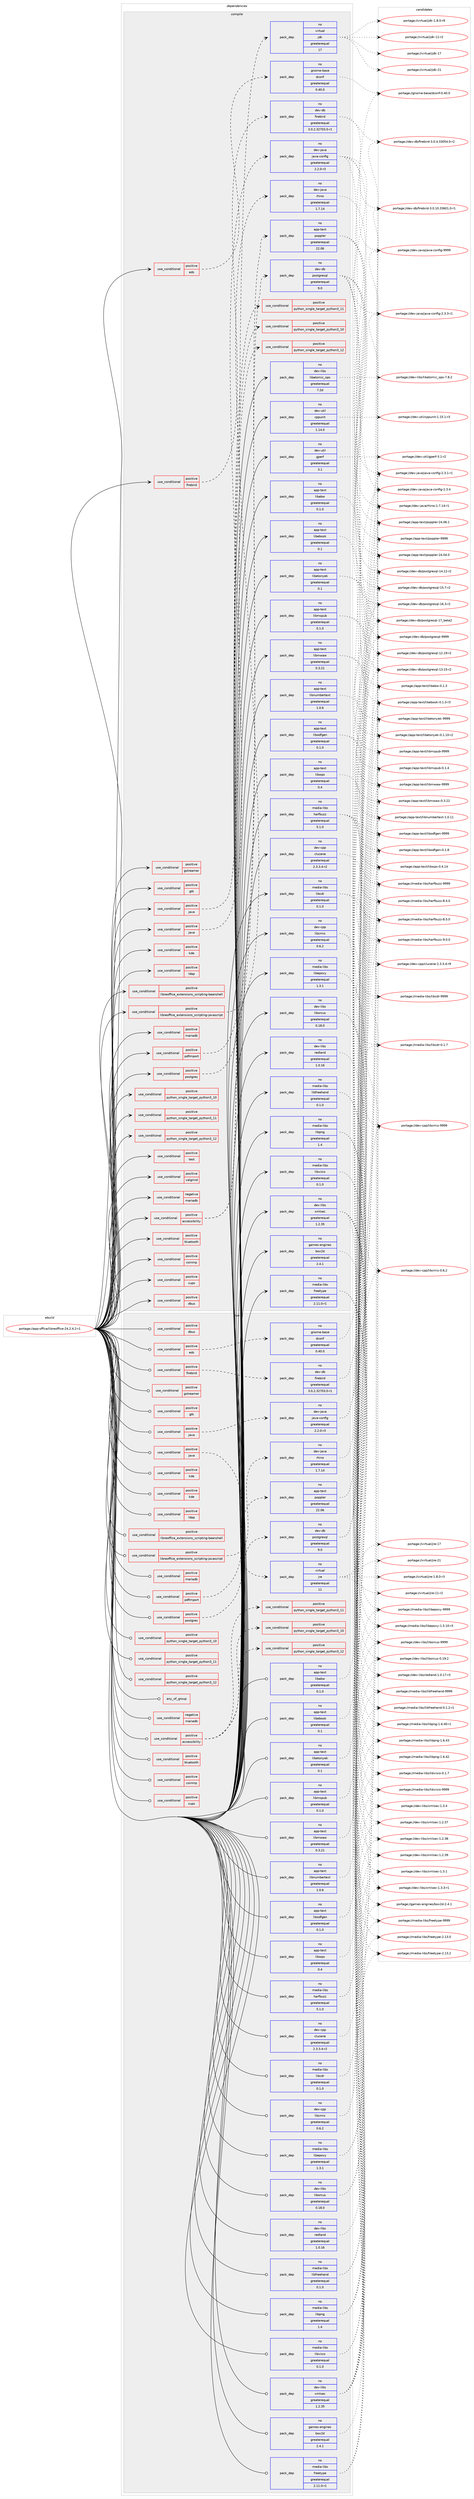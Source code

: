 digraph prolog {

# *************
# Graph options
# *************

newrank=true;
concentrate=true;
compound=true;
graph [rankdir=LR,fontname=Helvetica,fontsize=10,ranksep=1.5];#, ranksep=2.5, nodesep=0.2];
edge  [arrowhead=vee];
node  [fontname=Helvetica,fontsize=10];

# **********
# The ebuild
# **********

subgraph cluster_leftcol {
color=gray;
rank=same;
label=<<i>ebuild</i>>;
id [label="portage://app-office/libreoffice-24.2.4.2-r1", color=red, width=4, href="../app-office/libreoffice-24.2.4.2-r1.svg"];
}

# ****************
# The dependencies
# ****************

subgraph cluster_midcol {
color=gray;
label=<<i>dependencies</i>>;
subgraph cluster_compile {
fillcolor="#eeeeee";
style=filled;
label=<<i>compile</i>>;
subgraph cond12936 {
dependency20635 [label=<<TABLE BORDER="0" CELLBORDER="1" CELLSPACING="0" CELLPADDING="4"><TR><TD ROWSPAN="3" CELLPADDING="10">use_conditional</TD></TR><TR><TD>negative</TD></TR><TR><TD>mariadb</TD></TR></TABLE>>, shape=none, color=red];
# *** BEGIN UNKNOWN DEPENDENCY TYPE (TODO) ***
# dependency20635 -> package_dependency(portage://app-office/libreoffice-24.2.4.2-r1,install,no,dev-db,mysql-connector-c,none,[,,],any_same_slot,[])
# *** END UNKNOWN DEPENDENCY TYPE (TODO) ***

}
id:e -> dependency20635:w [weight=20,style="solid",arrowhead="vee"];
subgraph cond12937 {
dependency20636 [label=<<TABLE BORDER="0" CELLBORDER="1" CELLSPACING="0" CELLPADDING="4"><TR><TD ROWSPAN="3" CELLPADDING="10">use_conditional</TD></TR><TR><TD>positive</TD></TR><TR><TD>accessibility</TD></TR></TABLE>>, shape=none, color=red];
subgraph cond12938 {
dependency20637 [label=<<TABLE BORDER="0" CELLBORDER="1" CELLSPACING="0" CELLPADDING="4"><TR><TD ROWSPAN="3" CELLPADDING="10">use_conditional</TD></TR><TR><TD>positive</TD></TR><TR><TD>python_single_target_python3_10</TD></TR></TABLE>>, shape=none, color=red];
# *** BEGIN UNKNOWN DEPENDENCY TYPE (TODO) ***
# dependency20637 -> package_dependency(portage://app-office/libreoffice-24.2.4.2-r1,install,no,dev-python,lxml,none,[,,],[],[use(enable(python_targets_python3_10),negative)])
# *** END UNKNOWN DEPENDENCY TYPE (TODO) ***

}
dependency20636:e -> dependency20637:w [weight=20,style="dashed",arrowhead="vee"];
subgraph cond12939 {
dependency20638 [label=<<TABLE BORDER="0" CELLBORDER="1" CELLSPACING="0" CELLPADDING="4"><TR><TD ROWSPAN="3" CELLPADDING="10">use_conditional</TD></TR><TR><TD>positive</TD></TR><TR><TD>python_single_target_python3_11</TD></TR></TABLE>>, shape=none, color=red];
# *** BEGIN UNKNOWN DEPENDENCY TYPE (TODO) ***
# dependency20638 -> package_dependency(portage://app-office/libreoffice-24.2.4.2-r1,install,no,dev-python,lxml,none,[,,],[],[use(enable(python_targets_python3_11),negative)])
# *** END UNKNOWN DEPENDENCY TYPE (TODO) ***

}
dependency20636:e -> dependency20638:w [weight=20,style="dashed",arrowhead="vee"];
subgraph cond12940 {
dependency20639 [label=<<TABLE BORDER="0" CELLBORDER="1" CELLSPACING="0" CELLPADDING="4"><TR><TD ROWSPAN="3" CELLPADDING="10">use_conditional</TD></TR><TR><TD>positive</TD></TR><TR><TD>python_single_target_python3_12</TD></TR></TABLE>>, shape=none, color=red];
# *** BEGIN UNKNOWN DEPENDENCY TYPE (TODO) ***
# dependency20639 -> package_dependency(portage://app-office/libreoffice-24.2.4.2-r1,install,no,dev-python,lxml,none,[,,],[],[use(enable(python_targets_python3_12),negative)])
# *** END UNKNOWN DEPENDENCY TYPE (TODO) ***

}
dependency20636:e -> dependency20639:w [weight=20,style="dashed",arrowhead="vee"];
}
id:e -> dependency20636:w [weight=20,style="solid",arrowhead="vee"];
subgraph cond12941 {
dependency20640 [label=<<TABLE BORDER="0" CELLBORDER="1" CELLSPACING="0" CELLPADDING="4"><TR><TD ROWSPAN="3" CELLPADDING="10">use_conditional</TD></TR><TR><TD>positive</TD></TR><TR><TD>bluetooth</TD></TR></TABLE>>, shape=none, color=red];
# *** BEGIN UNKNOWN DEPENDENCY TYPE (TODO) ***
# dependency20640 -> package_dependency(portage://app-office/libreoffice-24.2.4.2-r1,install,no,dev-libs,glib,none,[,,],[slot(2)],[])
# *** END UNKNOWN DEPENDENCY TYPE (TODO) ***

# *** BEGIN UNKNOWN DEPENDENCY TYPE (TODO) ***
# dependency20640 -> package_dependency(portage://app-office/libreoffice-24.2.4.2-r1,install,no,net-wireless,bluez,none,[,,],[],[])
# *** END UNKNOWN DEPENDENCY TYPE (TODO) ***

}
id:e -> dependency20640:w [weight=20,style="solid",arrowhead="vee"];
subgraph cond12942 {
dependency20641 [label=<<TABLE BORDER="0" CELLBORDER="1" CELLSPACING="0" CELLPADDING="4"><TR><TD ROWSPAN="3" CELLPADDING="10">use_conditional</TD></TR><TR><TD>positive</TD></TR><TR><TD>coinmp</TD></TR></TABLE>>, shape=none, color=red];
# *** BEGIN UNKNOWN DEPENDENCY TYPE (TODO) ***
# dependency20641 -> package_dependency(portage://app-office/libreoffice-24.2.4.2-r1,install,no,sci-libs,coinor-mp,none,[,,],[],[])
# *** END UNKNOWN DEPENDENCY TYPE (TODO) ***

}
id:e -> dependency20641:w [weight=20,style="solid",arrowhead="vee"];
subgraph cond12943 {
dependency20642 [label=<<TABLE BORDER="0" CELLBORDER="1" CELLSPACING="0" CELLPADDING="4"><TR><TD ROWSPAN="3" CELLPADDING="10">use_conditional</TD></TR><TR><TD>positive</TD></TR><TR><TD>cups</TD></TR></TABLE>>, shape=none, color=red];
# *** BEGIN UNKNOWN DEPENDENCY TYPE (TODO) ***
# dependency20642 -> package_dependency(portage://app-office/libreoffice-24.2.4.2-r1,install,no,net-print,cups,none,[,,],[],[])
# *** END UNKNOWN DEPENDENCY TYPE (TODO) ***

}
id:e -> dependency20642:w [weight=20,style="solid",arrowhead="vee"];
subgraph cond12944 {
dependency20643 [label=<<TABLE BORDER="0" CELLBORDER="1" CELLSPACING="0" CELLPADDING="4"><TR><TD ROWSPAN="3" CELLPADDING="10">use_conditional</TD></TR><TR><TD>positive</TD></TR><TR><TD>dbus</TD></TR></TABLE>>, shape=none, color=red];
# *** BEGIN UNKNOWN DEPENDENCY TYPE (TODO) ***
# dependency20643 -> package_dependency(portage://app-office/libreoffice-24.2.4.2-r1,install,no,sys-apps,dbus,none,[,,],[],[])
# *** END UNKNOWN DEPENDENCY TYPE (TODO) ***

}
id:e -> dependency20643:w [weight=20,style="solid",arrowhead="vee"];
subgraph cond12945 {
dependency20644 [label=<<TABLE BORDER="0" CELLBORDER="1" CELLSPACING="0" CELLPADDING="4"><TR><TD ROWSPAN="3" CELLPADDING="10">use_conditional</TD></TR><TR><TD>positive</TD></TR><TR><TD>eds</TD></TR></TABLE>>, shape=none, color=red];
# *** BEGIN UNKNOWN DEPENDENCY TYPE (TODO) ***
# dependency20644 -> package_dependency(portage://app-office/libreoffice-24.2.4.2-r1,install,no,dev-libs,glib,none,[,,],[slot(2)],[])
# *** END UNKNOWN DEPENDENCY TYPE (TODO) ***

subgraph pack7304 {
dependency20645 [label=<<TABLE BORDER="0" CELLBORDER="1" CELLSPACING="0" CELLPADDING="4" WIDTH="220"><TR><TD ROWSPAN="6" CELLPADDING="30">pack_dep</TD></TR><TR><TD WIDTH="110">no</TD></TR><TR><TD>gnome-base</TD></TR><TR><TD>dconf</TD></TR><TR><TD>greaterequal</TD></TR><TR><TD>0.40.0</TD></TR></TABLE>>, shape=none, color=blue];
}
dependency20644:e -> dependency20645:w [weight=20,style="dashed",arrowhead="vee"];
# *** BEGIN UNKNOWN DEPENDENCY TYPE (TODO) ***
# dependency20644 -> package_dependency(portage://app-office/libreoffice-24.2.4.2-r1,install,no,gnome-extra,evolution-data-server,none,[,,],[],[])
# *** END UNKNOWN DEPENDENCY TYPE (TODO) ***

}
id:e -> dependency20644:w [weight=20,style="solid",arrowhead="vee"];
subgraph cond12946 {
dependency20646 [label=<<TABLE BORDER="0" CELLBORDER="1" CELLSPACING="0" CELLPADDING="4"><TR><TD ROWSPAN="3" CELLPADDING="10">use_conditional</TD></TR><TR><TD>positive</TD></TR><TR><TD>firebird</TD></TR></TABLE>>, shape=none, color=red];
subgraph pack7305 {
dependency20647 [label=<<TABLE BORDER="0" CELLBORDER="1" CELLSPACING="0" CELLPADDING="4" WIDTH="220"><TR><TD ROWSPAN="6" CELLPADDING="30">pack_dep</TD></TR><TR><TD WIDTH="110">no</TD></TR><TR><TD>dev-db</TD></TR><TR><TD>firebird</TD></TR><TR><TD>greaterequal</TD></TR><TR><TD>3.0.2.32703.0-r1</TD></TR></TABLE>>, shape=none, color=blue];
}
dependency20646:e -> dependency20647:w [weight=20,style="dashed",arrowhead="vee"];
}
id:e -> dependency20646:w [weight=20,style="solid",arrowhead="vee"];
subgraph cond12947 {
dependency20648 [label=<<TABLE BORDER="0" CELLBORDER="1" CELLSPACING="0" CELLPADDING="4"><TR><TD ROWSPAN="3" CELLPADDING="10">use_conditional</TD></TR><TR><TD>positive</TD></TR><TR><TD>gstreamer</TD></TR></TABLE>>, shape=none, color=red];
# *** BEGIN UNKNOWN DEPENDENCY TYPE (TODO) ***
# dependency20648 -> package_dependency(portage://app-office/libreoffice-24.2.4.2-r1,install,no,media-libs,gstreamer,none,[,,],[slot(1.0)],[])
# *** END UNKNOWN DEPENDENCY TYPE (TODO) ***

# *** BEGIN UNKNOWN DEPENDENCY TYPE (TODO) ***
# dependency20648 -> package_dependency(portage://app-office/libreoffice-24.2.4.2-r1,install,no,media-libs,gst-plugins-base,none,[,,],[slot(1.0)],[])
# *** END UNKNOWN DEPENDENCY TYPE (TODO) ***

}
id:e -> dependency20648:w [weight=20,style="solid",arrowhead="vee"];
subgraph cond12948 {
dependency20649 [label=<<TABLE BORDER="0" CELLBORDER="1" CELLSPACING="0" CELLPADDING="4"><TR><TD ROWSPAN="3" CELLPADDING="10">use_conditional</TD></TR><TR><TD>positive</TD></TR><TR><TD>gtk</TD></TR></TABLE>>, shape=none, color=red];
# *** BEGIN UNKNOWN DEPENDENCY TYPE (TODO) ***
# dependency20649 -> package_dependency(portage://app-office/libreoffice-24.2.4.2-r1,install,no,app-accessibility,at-spi2-core,none,[,,],[slot(2)],[])
# *** END UNKNOWN DEPENDENCY TYPE (TODO) ***

# *** BEGIN UNKNOWN DEPENDENCY TYPE (TODO) ***
# dependency20649 -> package_dependency(portage://app-office/libreoffice-24.2.4.2-r1,install,no,dev-libs,glib,none,[,,],[slot(2)],[])
# *** END UNKNOWN DEPENDENCY TYPE (TODO) ***

# *** BEGIN UNKNOWN DEPENDENCY TYPE (TODO) ***
# dependency20649 -> package_dependency(portage://app-office/libreoffice-24.2.4.2-r1,install,no,dev-libs,gobject-introspection,none,[,,],[],[])
# *** END UNKNOWN DEPENDENCY TYPE (TODO) ***

# *** BEGIN UNKNOWN DEPENDENCY TYPE (TODO) ***
# dependency20649 -> package_dependency(portage://app-office/libreoffice-24.2.4.2-r1,install,no,gnome-base,dconf,none,[,,],[],[])
# *** END UNKNOWN DEPENDENCY TYPE (TODO) ***

# *** BEGIN UNKNOWN DEPENDENCY TYPE (TODO) ***
# dependency20649 -> package_dependency(portage://app-office/libreoffice-24.2.4.2-r1,install,no,media-libs,mesa,none,[,,],[],[use(enable(egl),positive)])
# *** END UNKNOWN DEPENDENCY TYPE (TODO) ***

# *** BEGIN UNKNOWN DEPENDENCY TYPE (TODO) ***
# dependency20649 -> package_dependency(portage://app-office/libreoffice-24.2.4.2-r1,install,no,x11-libs,gtk+,none,[,,],[slot(3)],[use(enable(X),none)])
# *** END UNKNOWN DEPENDENCY TYPE (TODO) ***

# *** BEGIN UNKNOWN DEPENDENCY TYPE (TODO) ***
# dependency20649 -> package_dependency(portage://app-office/libreoffice-24.2.4.2-r1,install,no,x11-libs,pango,none,[,,],[],[])
# *** END UNKNOWN DEPENDENCY TYPE (TODO) ***

}
id:e -> dependency20649:w [weight=20,style="solid",arrowhead="vee"];
subgraph cond12949 {
dependency20650 [label=<<TABLE BORDER="0" CELLBORDER="1" CELLSPACING="0" CELLPADDING="4"><TR><TD ROWSPAN="3" CELLPADDING="10">use_conditional</TD></TR><TR><TD>positive</TD></TR><TR><TD>java</TD></TR></TABLE>>, shape=none, color=red];
# *** BEGIN UNKNOWN DEPENDENCY TYPE (TODO) ***
# dependency20650 -> package_dependency(portage://app-office/libreoffice-24.2.4.2-r1,install,no,dev-java,ant,none,[,,],[slot(0)],[])
# *** END UNKNOWN DEPENDENCY TYPE (TODO) ***

subgraph pack7306 {
dependency20651 [label=<<TABLE BORDER="0" CELLBORDER="1" CELLSPACING="0" CELLPADDING="4" WIDTH="220"><TR><TD ROWSPAN="6" CELLPADDING="30">pack_dep</TD></TR><TR><TD WIDTH="110">no</TD></TR><TR><TD>virtual</TD></TR><TR><TD>jdk</TD></TR><TR><TD>greaterequal</TD></TR><TR><TD>17</TD></TR></TABLE>>, shape=none, color=blue];
}
dependency20650:e -> dependency20651:w [weight=20,style="dashed",arrowhead="vee"];
}
id:e -> dependency20650:w [weight=20,style="solid",arrowhead="vee"];
subgraph cond12950 {
dependency20652 [label=<<TABLE BORDER="0" CELLBORDER="1" CELLSPACING="0" CELLPADDING="4"><TR><TD ROWSPAN="3" CELLPADDING="10">use_conditional</TD></TR><TR><TD>positive</TD></TR><TR><TD>java</TD></TR></TABLE>>, shape=none, color=red];
subgraph pack7307 {
dependency20653 [label=<<TABLE BORDER="0" CELLBORDER="1" CELLSPACING="0" CELLPADDING="4" WIDTH="220"><TR><TD ROWSPAN="6" CELLPADDING="30">pack_dep</TD></TR><TR><TD WIDTH="110">no</TD></TR><TR><TD>dev-java</TD></TR><TR><TD>java-config</TD></TR><TR><TD>greaterequal</TD></TR><TR><TD>2.2.0-r3</TD></TR></TABLE>>, shape=none, color=blue];
}
dependency20652:e -> dependency20653:w [weight=20,style="dashed",arrowhead="vee"];
}
id:e -> dependency20652:w [weight=20,style="solid",arrowhead="vee"];
subgraph cond12951 {
dependency20654 [label=<<TABLE BORDER="0" CELLBORDER="1" CELLSPACING="0" CELLPADDING="4"><TR><TD ROWSPAN="3" CELLPADDING="10">use_conditional</TD></TR><TR><TD>positive</TD></TR><TR><TD>kde</TD></TR></TABLE>>, shape=none, color=red];
# *** BEGIN UNKNOWN DEPENDENCY TYPE (TODO) ***
# dependency20654 -> package_dependency(portage://app-office/libreoffice-24.2.4.2-r1,install,no,dev-qt,qtcore,none,[,,],[slot(5)],[])
# *** END UNKNOWN DEPENDENCY TYPE (TODO) ***

# *** BEGIN UNKNOWN DEPENDENCY TYPE (TODO) ***
# dependency20654 -> package_dependency(portage://app-office/libreoffice-24.2.4.2-r1,install,no,dev-qt,qtgui,none,[,,],[slot(5)],[])
# *** END UNKNOWN DEPENDENCY TYPE (TODO) ***

# *** BEGIN UNKNOWN DEPENDENCY TYPE (TODO) ***
# dependency20654 -> package_dependency(portage://app-office/libreoffice-24.2.4.2-r1,install,no,dev-qt,qtwidgets,none,[,,],[slot(5)],[])
# *** END UNKNOWN DEPENDENCY TYPE (TODO) ***

# *** BEGIN UNKNOWN DEPENDENCY TYPE (TODO) ***
# dependency20654 -> package_dependency(portage://app-office/libreoffice-24.2.4.2-r1,install,no,dev-qt,qtx11extras,none,[,,],[slot(5)],[])
# *** END UNKNOWN DEPENDENCY TYPE (TODO) ***

# *** BEGIN UNKNOWN DEPENDENCY TYPE (TODO) ***
# dependency20654 -> package_dependency(portage://app-office/libreoffice-24.2.4.2-r1,install,no,kde-frameworks,kconfig,none,[,,],[slot(5)],[])
# *** END UNKNOWN DEPENDENCY TYPE (TODO) ***

# *** BEGIN UNKNOWN DEPENDENCY TYPE (TODO) ***
# dependency20654 -> package_dependency(portage://app-office/libreoffice-24.2.4.2-r1,install,no,kde-frameworks,kcoreaddons,none,[,,],[slot(5)],[])
# *** END UNKNOWN DEPENDENCY TYPE (TODO) ***

# *** BEGIN UNKNOWN DEPENDENCY TYPE (TODO) ***
# dependency20654 -> package_dependency(portage://app-office/libreoffice-24.2.4.2-r1,install,no,kde-frameworks,ki18n,none,[,,],[slot(5)],[])
# *** END UNKNOWN DEPENDENCY TYPE (TODO) ***

# *** BEGIN UNKNOWN DEPENDENCY TYPE (TODO) ***
# dependency20654 -> package_dependency(portage://app-office/libreoffice-24.2.4.2-r1,install,no,kde-frameworks,kio,none,[,,],[slot(5)],[])
# *** END UNKNOWN DEPENDENCY TYPE (TODO) ***

# *** BEGIN UNKNOWN DEPENDENCY TYPE (TODO) ***
# dependency20654 -> package_dependency(portage://app-office/libreoffice-24.2.4.2-r1,install,no,kde-frameworks,kwindowsystem,none,[,,],[slot(5)],[])
# *** END UNKNOWN DEPENDENCY TYPE (TODO) ***

}
id:e -> dependency20654:w [weight=20,style="solid",arrowhead="vee"];
subgraph cond12952 {
dependency20655 [label=<<TABLE BORDER="0" CELLBORDER="1" CELLSPACING="0" CELLPADDING="4"><TR><TD ROWSPAN="3" CELLPADDING="10">use_conditional</TD></TR><TR><TD>positive</TD></TR><TR><TD>ldap</TD></TR></TABLE>>, shape=none, color=red];
# *** BEGIN UNKNOWN DEPENDENCY TYPE (TODO) ***
# dependency20655 -> package_dependency(portage://app-office/libreoffice-24.2.4.2-r1,install,no,net-nds,openldap,none,[,,],any_same_slot,[])
# *** END UNKNOWN DEPENDENCY TYPE (TODO) ***

}
id:e -> dependency20655:w [weight=20,style="solid",arrowhead="vee"];
subgraph cond12953 {
dependency20656 [label=<<TABLE BORDER="0" CELLBORDER="1" CELLSPACING="0" CELLPADDING="4"><TR><TD ROWSPAN="3" CELLPADDING="10">use_conditional</TD></TR><TR><TD>positive</TD></TR><TR><TD>libreoffice_extensions_scripting-beanshell</TD></TR></TABLE>>, shape=none, color=red];
# *** BEGIN UNKNOWN DEPENDENCY TYPE (TODO) ***
# dependency20656 -> package_dependency(portage://app-office/libreoffice-24.2.4.2-r1,install,no,dev-java,bsh,none,[,,],[],[])
# *** END UNKNOWN DEPENDENCY TYPE (TODO) ***

}
id:e -> dependency20656:w [weight=20,style="solid",arrowhead="vee"];
subgraph cond12954 {
dependency20657 [label=<<TABLE BORDER="0" CELLBORDER="1" CELLSPACING="0" CELLPADDING="4"><TR><TD ROWSPAN="3" CELLPADDING="10">use_conditional</TD></TR><TR><TD>positive</TD></TR><TR><TD>libreoffice_extensions_scripting-javascript</TD></TR></TABLE>>, shape=none, color=red];
subgraph pack7308 {
dependency20658 [label=<<TABLE BORDER="0" CELLBORDER="1" CELLSPACING="0" CELLPADDING="4" WIDTH="220"><TR><TD ROWSPAN="6" CELLPADDING="30">pack_dep</TD></TR><TR><TD WIDTH="110">no</TD></TR><TR><TD>dev-java</TD></TR><TR><TD>rhino</TD></TR><TR><TD>greaterequal</TD></TR><TR><TD>1.7.14</TD></TR></TABLE>>, shape=none, color=blue];
}
dependency20657:e -> dependency20658:w [weight=20,style="dashed",arrowhead="vee"];
}
id:e -> dependency20657:w [weight=20,style="solid",arrowhead="vee"];
subgraph cond12955 {
dependency20659 [label=<<TABLE BORDER="0" CELLBORDER="1" CELLSPACING="0" CELLPADDING="4"><TR><TD ROWSPAN="3" CELLPADDING="10">use_conditional</TD></TR><TR><TD>positive</TD></TR><TR><TD>mariadb</TD></TR></TABLE>>, shape=none, color=red];
# *** BEGIN UNKNOWN DEPENDENCY TYPE (TODO) ***
# dependency20659 -> package_dependency(portage://app-office/libreoffice-24.2.4.2-r1,install,no,dev-db,mariadb-connector-c,none,[,,],any_same_slot,[])
# *** END UNKNOWN DEPENDENCY TYPE (TODO) ***

}
id:e -> dependency20659:w [weight=20,style="solid",arrowhead="vee"];
subgraph cond12956 {
dependency20660 [label=<<TABLE BORDER="0" CELLBORDER="1" CELLSPACING="0" CELLPADDING="4"><TR><TD ROWSPAN="3" CELLPADDING="10">use_conditional</TD></TR><TR><TD>positive</TD></TR><TR><TD>pdfimport</TD></TR></TABLE>>, shape=none, color=red];
subgraph pack7309 {
dependency20661 [label=<<TABLE BORDER="0" CELLBORDER="1" CELLSPACING="0" CELLPADDING="4" WIDTH="220"><TR><TD ROWSPAN="6" CELLPADDING="30">pack_dep</TD></TR><TR><TD WIDTH="110">no</TD></TR><TR><TD>app-text</TD></TR><TR><TD>poppler</TD></TR><TR><TD>greaterequal</TD></TR><TR><TD>22.06</TD></TR></TABLE>>, shape=none, color=blue];
}
dependency20660:e -> dependency20661:w [weight=20,style="dashed",arrowhead="vee"];
}
id:e -> dependency20660:w [weight=20,style="solid",arrowhead="vee"];
subgraph cond12957 {
dependency20662 [label=<<TABLE BORDER="0" CELLBORDER="1" CELLSPACING="0" CELLPADDING="4"><TR><TD ROWSPAN="3" CELLPADDING="10">use_conditional</TD></TR><TR><TD>positive</TD></TR><TR><TD>postgres</TD></TR></TABLE>>, shape=none, color=red];
subgraph pack7310 {
dependency20663 [label=<<TABLE BORDER="0" CELLBORDER="1" CELLSPACING="0" CELLPADDING="4" WIDTH="220"><TR><TD ROWSPAN="6" CELLPADDING="30">pack_dep</TD></TR><TR><TD WIDTH="110">no</TD></TR><TR><TD>dev-db</TD></TR><TR><TD>postgresql</TD></TR><TR><TD>greaterequal</TD></TR><TR><TD>9.0</TD></TR></TABLE>>, shape=none, color=blue];
}
dependency20662:e -> dependency20663:w [weight=20,style="dashed",arrowhead="vee"];
}
id:e -> dependency20662:w [weight=20,style="solid",arrowhead="vee"];
subgraph cond12958 {
dependency20664 [label=<<TABLE BORDER="0" CELLBORDER="1" CELLSPACING="0" CELLPADDING="4"><TR><TD ROWSPAN="3" CELLPADDING="10">use_conditional</TD></TR><TR><TD>positive</TD></TR><TR><TD>python_single_target_python3_10</TD></TR></TABLE>>, shape=none, color=red];
# *** BEGIN UNKNOWN DEPENDENCY TYPE (TODO) ***
# dependency20664 -> package_dependency(portage://app-office/libreoffice-24.2.4.2-r1,install,no,dev-lang,python,none,[,,],[slot(3.10)],[use(enable(threads),positive),use(enable(xml),positive)])
# *** END UNKNOWN DEPENDENCY TYPE (TODO) ***

}
id:e -> dependency20664:w [weight=20,style="solid",arrowhead="vee"];
subgraph cond12959 {
dependency20665 [label=<<TABLE BORDER="0" CELLBORDER="1" CELLSPACING="0" CELLPADDING="4"><TR><TD ROWSPAN="3" CELLPADDING="10">use_conditional</TD></TR><TR><TD>positive</TD></TR><TR><TD>python_single_target_python3_11</TD></TR></TABLE>>, shape=none, color=red];
# *** BEGIN UNKNOWN DEPENDENCY TYPE (TODO) ***
# dependency20665 -> package_dependency(portage://app-office/libreoffice-24.2.4.2-r1,install,no,dev-lang,python,none,[,,],[slot(3.11)],[use(enable(threads),positive),use(enable(xml),positive)])
# *** END UNKNOWN DEPENDENCY TYPE (TODO) ***

}
id:e -> dependency20665:w [weight=20,style="solid",arrowhead="vee"];
subgraph cond12960 {
dependency20666 [label=<<TABLE BORDER="0" CELLBORDER="1" CELLSPACING="0" CELLPADDING="4"><TR><TD ROWSPAN="3" CELLPADDING="10">use_conditional</TD></TR><TR><TD>positive</TD></TR><TR><TD>python_single_target_python3_12</TD></TR></TABLE>>, shape=none, color=red];
# *** BEGIN UNKNOWN DEPENDENCY TYPE (TODO) ***
# dependency20666 -> package_dependency(portage://app-office/libreoffice-24.2.4.2-r1,install,no,dev-lang,python,none,[,,],[slot(3.12)],[use(enable(threads),positive),use(enable(xml),positive)])
# *** END UNKNOWN DEPENDENCY TYPE (TODO) ***

}
id:e -> dependency20666:w [weight=20,style="solid",arrowhead="vee"];
subgraph cond12961 {
dependency20667 [label=<<TABLE BORDER="0" CELLBORDER="1" CELLSPACING="0" CELLPADDING="4"><TR><TD ROWSPAN="3" CELLPADDING="10">use_conditional</TD></TR><TR><TD>positive</TD></TR><TR><TD>test</TD></TR></TABLE>>, shape=none, color=red];
# *** BEGIN UNKNOWN DEPENDENCY TYPE (TODO) ***
# dependency20667 -> package_dependency(portage://app-office/libreoffice-24.2.4.2-r1,install,no,app-crypt,gnupg,none,[,,],[],[])
# *** END UNKNOWN DEPENDENCY TYPE (TODO) ***

# *** BEGIN UNKNOWN DEPENDENCY TYPE (TODO) ***
# dependency20667 -> package_dependency(portage://app-office/libreoffice-24.2.4.2-r1,install,no,dev-util,cppunit,none,[,,],[],[])
# *** END UNKNOWN DEPENDENCY TYPE (TODO) ***

# *** BEGIN UNKNOWN DEPENDENCY TYPE (TODO) ***
# dependency20667 -> package_dependency(portage://app-office/libreoffice-24.2.4.2-r1,install,no,media-fonts,dejavu,none,[,,],[],[])
# *** END UNKNOWN DEPENDENCY TYPE (TODO) ***

# *** BEGIN UNKNOWN DEPENDENCY TYPE (TODO) ***
# dependency20667 -> package_dependency(portage://app-office/libreoffice-24.2.4.2-r1,install,no,media-fonts,liberation-fonts,none,[,,],[],[])
# *** END UNKNOWN DEPENDENCY TYPE (TODO) ***

}
id:e -> dependency20667:w [weight=20,style="solid",arrowhead="vee"];
subgraph cond12962 {
dependency20668 [label=<<TABLE BORDER="0" CELLBORDER="1" CELLSPACING="0" CELLPADDING="4"><TR><TD ROWSPAN="3" CELLPADDING="10">use_conditional</TD></TR><TR><TD>positive</TD></TR><TR><TD>valgrind</TD></TR></TABLE>>, shape=none, color=red];
# *** BEGIN UNKNOWN DEPENDENCY TYPE (TODO) ***
# dependency20668 -> package_dependency(portage://app-office/libreoffice-24.2.4.2-r1,install,no,dev-debug,valgrind,none,[,,],[],[])
# *** END UNKNOWN DEPENDENCY TYPE (TODO) ***

}
id:e -> dependency20668:w [weight=20,style="solid",arrowhead="vee"];
# *** BEGIN UNKNOWN DEPENDENCY TYPE (TODO) ***
# id -> package_dependency(portage://app-office/libreoffice-24.2.4.2-r1,install,no,app-arch,unzip,none,[,,],[],[])
# *** END UNKNOWN DEPENDENCY TYPE (TODO) ***

# *** BEGIN UNKNOWN DEPENDENCY TYPE (TODO) ***
# id -> package_dependency(portage://app-office/libreoffice-24.2.4.2-r1,install,no,app-arch,zip,none,[,,],[],[])
# *** END UNKNOWN DEPENDENCY TYPE (TODO) ***

# *** BEGIN UNKNOWN DEPENDENCY TYPE (TODO) ***
# id -> package_dependency(portage://app-office/libreoffice-24.2.4.2-r1,install,no,app-crypt,argon2,none,[,,],any_same_slot,[])
# *** END UNKNOWN DEPENDENCY TYPE (TODO) ***

# *** BEGIN UNKNOWN DEPENDENCY TYPE (TODO) ***
# id -> package_dependency(portage://app-office/libreoffice-24.2.4.2-r1,install,no,app-crypt,gpgme,none,[,,],any_same_slot,[use(enable(cxx),none)])
# *** END UNKNOWN DEPENDENCY TYPE (TODO) ***

# *** BEGIN UNKNOWN DEPENDENCY TYPE (TODO) ***
# id -> package_dependency(portage://app-office/libreoffice-24.2.4.2-r1,install,no,app-text,hunspell,none,[,,],any_same_slot,[])
# *** END UNKNOWN DEPENDENCY TYPE (TODO) ***

subgraph pack7311 {
dependency20669 [label=<<TABLE BORDER="0" CELLBORDER="1" CELLSPACING="0" CELLPADDING="4" WIDTH="220"><TR><TD ROWSPAN="6" CELLPADDING="30">pack_dep</TD></TR><TR><TD WIDTH="110">no</TD></TR><TR><TD>app-text</TD></TR><TR><TD>libabw</TD></TR><TR><TD>greaterequal</TD></TR><TR><TD>0.1.0</TD></TR></TABLE>>, shape=none, color=blue];
}
id:e -> dependency20669:w [weight=20,style="solid",arrowhead="vee"];
subgraph pack7312 {
dependency20670 [label=<<TABLE BORDER="0" CELLBORDER="1" CELLSPACING="0" CELLPADDING="4" WIDTH="220"><TR><TD ROWSPAN="6" CELLPADDING="30">pack_dep</TD></TR><TR><TD WIDTH="110">no</TD></TR><TR><TD>app-text</TD></TR><TR><TD>libebook</TD></TR><TR><TD>greaterequal</TD></TR><TR><TD>0.1</TD></TR></TABLE>>, shape=none, color=blue];
}
id:e -> dependency20670:w [weight=20,style="solid",arrowhead="vee"];
# *** BEGIN UNKNOWN DEPENDENCY TYPE (TODO) ***
# id -> package_dependency(portage://app-office/libreoffice-24.2.4.2-r1,install,no,app-text,libepubgen,none,[,,],[],[])
# *** END UNKNOWN DEPENDENCY TYPE (TODO) ***

subgraph pack7313 {
dependency20671 [label=<<TABLE BORDER="0" CELLBORDER="1" CELLSPACING="0" CELLPADDING="4" WIDTH="220"><TR><TD ROWSPAN="6" CELLPADDING="30">pack_dep</TD></TR><TR><TD WIDTH="110">no</TD></TR><TR><TD>app-text</TD></TR><TR><TD>libetonyek</TD></TR><TR><TD>greaterequal</TD></TR><TR><TD>0.1</TD></TR></TABLE>>, shape=none, color=blue];
}
id:e -> dependency20671:w [weight=20,style="solid",arrowhead="vee"];
# *** BEGIN UNKNOWN DEPENDENCY TYPE (TODO) ***
# id -> package_dependency(portage://app-office/libreoffice-24.2.4.2-r1,install,no,app-text,libexttextcat,none,[,,],[],[])
# *** END UNKNOWN DEPENDENCY TYPE (TODO) ***

# *** BEGIN UNKNOWN DEPENDENCY TYPE (TODO) ***
# id -> package_dependency(portage://app-office/libreoffice-24.2.4.2-r1,install,no,app-text,liblangtag,none,[,,],[],[])
# *** END UNKNOWN DEPENDENCY TYPE (TODO) ***

subgraph pack7314 {
dependency20672 [label=<<TABLE BORDER="0" CELLBORDER="1" CELLSPACING="0" CELLPADDING="4" WIDTH="220"><TR><TD ROWSPAN="6" CELLPADDING="30">pack_dep</TD></TR><TR><TD WIDTH="110">no</TD></TR><TR><TD>app-text</TD></TR><TR><TD>libmspub</TD></TR><TR><TD>greaterequal</TD></TR><TR><TD>0.1.0</TD></TR></TABLE>>, shape=none, color=blue];
}
id:e -> dependency20672:w [weight=20,style="solid",arrowhead="vee"];
subgraph pack7315 {
dependency20673 [label=<<TABLE BORDER="0" CELLBORDER="1" CELLSPACING="0" CELLPADDING="4" WIDTH="220"><TR><TD ROWSPAN="6" CELLPADDING="30">pack_dep</TD></TR><TR><TD WIDTH="110">no</TD></TR><TR><TD>app-text</TD></TR><TR><TD>libmwaw</TD></TR><TR><TD>greaterequal</TD></TR><TR><TD>0.3.21</TD></TR></TABLE>>, shape=none, color=blue];
}
id:e -> dependency20673:w [weight=20,style="solid",arrowhead="vee"];
subgraph pack7316 {
dependency20674 [label=<<TABLE BORDER="0" CELLBORDER="1" CELLSPACING="0" CELLPADDING="4" WIDTH="220"><TR><TD ROWSPAN="6" CELLPADDING="30">pack_dep</TD></TR><TR><TD WIDTH="110">no</TD></TR><TR><TD>app-text</TD></TR><TR><TD>libnumbertext</TD></TR><TR><TD>greaterequal</TD></TR><TR><TD>1.0.6</TD></TR></TABLE>>, shape=none, color=blue];
}
id:e -> dependency20674:w [weight=20,style="solid",arrowhead="vee"];
subgraph pack7317 {
dependency20675 [label=<<TABLE BORDER="0" CELLBORDER="1" CELLSPACING="0" CELLPADDING="4" WIDTH="220"><TR><TD ROWSPAN="6" CELLPADDING="30">pack_dep</TD></TR><TR><TD WIDTH="110">no</TD></TR><TR><TD>app-text</TD></TR><TR><TD>libodfgen</TD></TR><TR><TD>greaterequal</TD></TR><TR><TD>0.1.0</TD></TR></TABLE>>, shape=none, color=blue];
}
id:e -> dependency20675:w [weight=20,style="solid",arrowhead="vee"];
# *** BEGIN UNKNOWN DEPENDENCY TYPE (TODO) ***
# id -> package_dependency(portage://app-office/libreoffice-24.2.4.2-r1,install,no,app-text,libqxp,none,[,,],[],[])
# *** END UNKNOWN DEPENDENCY TYPE (TODO) ***

# *** BEGIN UNKNOWN DEPENDENCY TYPE (TODO) ***
# id -> package_dependency(portage://app-office/libreoffice-24.2.4.2-r1,install,no,app-text,libstaroffice,none,[,,],[],[])
# *** END UNKNOWN DEPENDENCY TYPE (TODO) ***

# *** BEGIN UNKNOWN DEPENDENCY TYPE (TODO) ***
# id -> package_dependency(portage://app-office/libreoffice-24.2.4.2-r1,install,no,app-text,libwpd,none,[,,],[slot(0.10)],[use(enable(tools),none)])
# *** END UNKNOWN DEPENDENCY TYPE (TODO) ***

# *** BEGIN UNKNOWN DEPENDENCY TYPE (TODO) ***
# id -> package_dependency(portage://app-office/libreoffice-24.2.4.2-r1,install,no,app-text,libwpg,none,[,,],[slot(0.3)],[])
# *** END UNKNOWN DEPENDENCY TYPE (TODO) ***

subgraph pack7318 {
dependency20676 [label=<<TABLE BORDER="0" CELLBORDER="1" CELLSPACING="0" CELLPADDING="4" WIDTH="220"><TR><TD ROWSPAN="6" CELLPADDING="30">pack_dep</TD></TR><TR><TD WIDTH="110">no</TD></TR><TR><TD>app-text</TD></TR><TR><TD>libwps</TD></TR><TR><TD>greaterequal</TD></TR><TR><TD>0.4</TD></TR></TABLE>>, shape=none, color=blue];
}
id:e -> dependency20676:w [weight=20,style="solid",arrowhead="vee"];
# *** BEGIN UNKNOWN DEPENDENCY TYPE (TODO) ***
# id -> package_dependency(portage://app-office/libreoffice-24.2.4.2-r1,install,no,app-text,mythes,none,[,,],[],[])
# *** END UNKNOWN DEPENDENCY TYPE (TODO) ***

subgraph pack7319 {
dependency20677 [label=<<TABLE BORDER="0" CELLBORDER="1" CELLSPACING="0" CELLPADDING="4" WIDTH="220"><TR><TD ROWSPAN="6" CELLPADDING="30">pack_dep</TD></TR><TR><TD WIDTH="110">no</TD></TR><TR><TD>dev-cpp</TD></TR><TR><TD>clucene</TD></TR><TR><TD>greaterequal</TD></TR><TR><TD>2.3.3.4-r2</TD></TR></TABLE>>, shape=none, color=blue];
}
id:e -> dependency20677:w [weight=20,style="solid",arrowhead="vee"];
subgraph pack7320 {
dependency20678 [label=<<TABLE BORDER="0" CELLBORDER="1" CELLSPACING="0" CELLPADDING="4" WIDTH="220"><TR><TD ROWSPAN="6" CELLPADDING="30">pack_dep</TD></TR><TR><TD WIDTH="110">no</TD></TR><TR><TD>dev-cpp</TD></TR><TR><TD>libcmis</TD></TR><TR><TD>greaterequal</TD></TR><TR><TD>0.6.2</TD></TR></TABLE>>, shape=none, color=blue];
}
id:e -> dependency20678:w [weight=20,style="solid",arrowhead="vee"];
# *** BEGIN UNKNOWN DEPENDENCY TYPE (TODO) ***
# id -> package_dependency(portage://app-office/libreoffice-24.2.4.2-r1,install,no,dev-db,unixODBC,none,[,,],[],[])
# *** END UNKNOWN DEPENDENCY TYPE (TODO) ***

# *** BEGIN UNKNOWN DEPENDENCY TYPE (TODO) ***
# id -> package_dependency(portage://app-office/libreoffice-24.2.4.2-r1,install,no,dev-lang,perl,none,[,,],[],[])
# *** END UNKNOWN DEPENDENCY TYPE (TODO) ***

# *** BEGIN UNKNOWN DEPENDENCY TYPE (TODO) ***
# id -> package_dependency(portage://app-office/libreoffice-24.2.4.2-r1,install,no,dev-libs,boost,none,[,,],any_same_slot,[use(enable(nls),none)])
# *** END UNKNOWN DEPENDENCY TYPE (TODO) ***

# *** BEGIN UNKNOWN DEPENDENCY TYPE (TODO) ***
# id -> package_dependency(portage://app-office/libreoffice-24.2.4.2-r1,install,no,dev-libs,expat,none,[,,],[],[])
# *** END UNKNOWN DEPENDENCY TYPE (TODO) ***

# *** BEGIN UNKNOWN DEPENDENCY TYPE (TODO) ***
# id -> package_dependency(portage://app-office/libreoffice-24.2.4.2-r1,install,no,dev-libs,hyphen,none,[,,],[],[])
# *** END UNKNOWN DEPENDENCY TYPE (TODO) ***

# *** BEGIN UNKNOWN DEPENDENCY TYPE (TODO) ***
# id -> package_dependency(portage://app-office/libreoffice-24.2.4.2-r1,install,no,dev-libs,icu,none,[,,],any_same_slot,[])
# *** END UNKNOWN DEPENDENCY TYPE (TODO) ***

# *** BEGIN UNKNOWN DEPENDENCY TYPE (TODO) ***
# id -> package_dependency(portage://app-office/libreoffice-24.2.4.2-r1,install,no,dev-libs,libassuan,none,[,,],any_same_slot,[])
# *** END UNKNOWN DEPENDENCY TYPE (TODO) ***

subgraph pack7321 {
dependency20679 [label=<<TABLE BORDER="0" CELLBORDER="1" CELLSPACING="0" CELLPADDING="4" WIDTH="220"><TR><TD ROWSPAN="6" CELLPADDING="30">pack_dep</TD></TR><TR><TD WIDTH="110">no</TD></TR><TR><TD>dev-libs</TD></TR><TR><TD>libatomic_ops</TD></TR><TR><TD>greaterequal</TD></TR><TR><TD>7.2d</TD></TR></TABLE>>, shape=none, color=blue];
}
id:e -> dependency20679:w [weight=20,style="solid",arrowhead="vee"];
# *** BEGIN UNKNOWN DEPENDENCY TYPE (TODO) ***
# id -> package_dependency(portage://app-office/libreoffice-24.2.4.2-r1,install,no,dev-libs,libgpg-error,none,[,,],[],[])
# *** END UNKNOWN DEPENDENCY TYPE (TODO) ***

subgraph pack7322 {
dependency20680 [label=<<TABLE BORDER="0" CELLBORDER="1" CELLSPACING="0" CELLPADDING="4" WIDTH="220"><TR><TD ROWSPAN="6" CELLPADDING="30">pack_dep</TD></TR><TR><TD WIDTH="110">no</TD></TR><TR><TD>dev-libs</TD></TR><TR><TD>liborcus</TD></TR><TR><TD>greaterequal</TD></TR><TR><TD>0.18.0</TD></TR></TABLE>>, shape=none, color=blue];
}
id:e -> dependency20680:w [weight=20,style="solid",arrowhead="vee"];
# *** BEGIN UNKNOWN DEPENDENCY TYPE (TODO) ***
# id -> package_dependency(portage://app-office/libreoffice-24.2.4.2-r1,install,no,dev-libs,librevenge,none,[,,],[],[])
# *** END UNKNOWN DEPENDENCY TYPE (TODO) ***

# *** BEGIN UNKNOWN DEPENDENCY TYPE (TODO) ***
# id -> package_dependency(portage://app-office/libreoffice-24.2.4.2-r1,install,no,dev-libs,libxml2,none,[,,],[],[])
# *** END UNKNOWN DEPENDENCY TYPE (TODO) ***

# *** BEGIN UNKNOWN DEPENDENCY TYPE (TODO) ***
# id -> package_dependency(portage://app-office/libreoffice-24.2.4.2-r1,install,no,dev-libs,libxslt,none,[,,],[],[])
# *** END UNKNOWN DEPENDENCY TYPE (TODO) ***

# *** BEGIN UNKNOWN DEPENDENCY TYPE (TODO) ***
# id -> package_dependency(portage://app-office/libreoffice-24.2.4.2-r1,install,no,dev-libs,nspr,none,[,,],[],[])
# *** END UNKNOWN DEPENDENCY TYPE (TODO) ***

# *** BEGIN UNKNOWN DEPENDENCY TYPE (TODO) ***
# id -> package_dependency(portage://app-office/libreoffice-24.2.4.2-r1,install,no,dev-libs,nss,none,[,,],[],[])
# *** END UNKNOWN DEPENDENCY TYPE (TODO) ***

subgraph pack7323 {
dependency20681 [label=<<TABLE BORDER="0" CELLBORDER="1" CELLSPACING="0" CELLPADDING="4" WIDTH="220"><TR><TD ROWSPAN="6" CELLPADDING="30">pack_dep</TD></TR><TR><TD WIDTH="110">no</TD></TR><TR><TD>dev-libs</TD></TR><TR><TD>redland</TD></TR><TR><TD>greaterequal</TD></TR><TR><TD>1.0.16</TD></TR></TABLE>>, shape=none, color=blue];
}
id:e -> dependency20681:w [weight=20,style="solid",arrowhead="vee"];
subgraph pack7324 {
dependency20682 [label=<<TABLE BORDER="0" CELLBORDER="1" CELLSPACING="0" CELLPADDING="4" WIDTH="220"><TR><TD ROWSPAN="6" CELLPADDING="30">pack_dep</TD></TR><TR><TD WIDTH="110">no</TD></TR><TR><TD>dev-libs</TD></TR><TR><TD>xmlsec</TD></TR><TR><TD>greaterequal</TD></TR><TR><TD>1.2.35</TD></TR></TABLE>>, shape=none, color=blue];
}
id:e -> dependency20682:w [weight=20,style="solid",arrowhead="vee"];
# *** BEGIN UNKNOWN DEPENDENCY TYPE (TODO) ***
# id -> package_dependency(portage://app-office/libreoffice-24.2.4.2-r1,install,no,dev-perl,Archive-Zip,none,[,,],[],[])
# *** END UNKNOWN DEPENDENCY TYPE (TODO) ***

subgraph pack7325 {
dependency20683 [label=<<TABLE BORDER="0" CELLBORDER="1" CELLSPACING="0" CELLPADDING="4" WIDTH="220"><TR><TD ROWSPAN="6" CELLPADDING="30">pack_dep</TD></TR><TR><TD WIDTH="110">no</TD></TR><TR><TD>dev-util</TD></TR><TR><TD>cppunit</TD></TR><TR><TD>greaterequal</TD></TR><TR><TD>1.14.0</TD></TR></TABLE>>, shape=none, color=blue];
}
id:e -> dependency20683:w [weight=20,style="solid",arrowhead="vee"];
subgraph pack7326 {
dependency20684 [label=<<TABLE BORDER="0" CELLBORDER="1" CELLSPACING="0" CELLPADDING="4" WIDTH="220"><TR><TD ROWSPAN="6" CELLPADDING="30">pack_dep</TD></TR><TR><TD WIDTH="110">no</TD></TR><TR><TD>dev-util</TD></TR><TR><TD>gperf</TD></TR><TR><TD>greaterequal</TD></TR><TR><TD>3.1</TD></TR></TABLE>>, shape=none, color=blue];
}
id:e -> dependency20684:w [weight=20,style="solid",arrowhead="vee"];
# *** BEGIN UNKNOWN DEPENDENCY TYPE (TODO) ***
# id -> package_dependency(portage://app-office/libreoffice-24.2.4.2-r1,install,no,dev-util,mdds,none,[,,],[slot(1),subslot(2.1)],[])
# *** END UNKNOWN DEPENDENCY TYPE (TODO) ***

subgraph pack7327 {
dependency20685 [label=<<TABLE BORDER="0" CELLBORDER="1" CELLSPACING="0" CELLPADDING="4" WIDTH="220"><TR><TD ROWSPAN="6" CELLPADDING="30">pack_dep</TD></TR><TR><TD WIDTH="110">no</TD></TR><TR><TD>games-engines</TD></TR><TR><TD>box2d</TD></TR><TR><TD>greaterequal</TD></TR><TR><TD>2.4.1</TD></TR></TABLE>>, shape=none, color=blue];
}
id:e -> dependency20685:w [weight=20,style="solid",arrowhead="vee"];
# *** BEGIN UNKNOWN DEPENDENCY TYPE (TODO) ***
# id -> package_dependency(portage://app-office/libreoffice-24.2.4.2-r1,install,no,media-gfx,fontforge,none,[,,],[],[])
# *** END UNKNOWN DEPENDENCY TYPE (TODO) ***

# *** BEGIN UNKNOWN DEPENDENCY TYPE (TODO) ***
# id -> package_dependency(portage://app-office/libreoffice-24.2.4.2-r1,install,no,media-gfx,graphite2,none,[,,],[],[])
# *** END UNKNOWN DEPENDENCY TYPE (TODO) ***

# *** BEGIN UNKNOWN DEPENDENCY TYPE (TODO) ***
# id -> package_dependency(portage://app-office/libreoffice-24.2.4.2-r1,install,no,media-libs,fontconfig,none,[,,],[],[])
# *** END UNKNOWN DEPENDENCY TYPE (TODO) ***

subgraph pack7328 {
dependency20686 [label=<<TABLE BORDER="0" CELLBORDER="1" CELLSPACING="0" CELLPADDING="4" WIDTH="220"><TR><TD ROWSPAN="6" CELLPADDING="30">pack_dep</TD></TR><TR><TD WIDTH="110">no</TD></TR><TR><TD>media-libs</TD></TR><TR><TD>freetype</TD></TR><TR><TD>greaterequal</TD></TR><TR><TD>2.11.0-r1</TD></TR></TABLE>>, shape=none, color=blue];
}
id:e -> dependency20686:w [weight=20,style="solid",arrowhead="vee"];
# *** BEGIN UNKNOWN DEPENDENCY TYPE (TODO) ***
# id -> package_dependency(portage://app-office/libreoffice-24.2.4.2-r1,install,no,media-libs,glm,none,[,,],[],[])
# *** END UNKNOWN DEPENDENCY TYPE (TODO) ***

subgraph pack7329 {
dependency20687 [label=<<TABLE BORDER="0" CELLBORDER="1" CELLSPACING="0" CELLPADDING="4" WIDTH="220"><TR><TD ROWSPAN="6" CELLPADDING="30">pack_dep</TD></TR><TR><TD WIDTH="110">no</TD></TR><TR><TD>media-libs</TD></TR><TR><TD>harfbuzz</TD></TR><TR><TD>greaterequal</TD></TR><TR><TD>5.1.0</TD></TR></TABLE>>, shape=none, color=blue];
}
id:e -> dependency20687:w [weight=20,style="solid",arrowhead="vee"];
# *** BEGIN UNKNOWN DEPENDENCY TYPE (TODO) ***
# id -> package_dependency(portage://app-office/libreoffice-24.2.4.2-r1,install,no,media-libs,lcms,none,[,,],[slot(2)],[])
# *** END UNKNOWN DEPENDENCY TYPE (TODO) ***

subgraph pack7330 {
dependency20688 [label=<<TABLE BORDER="0" CELLBORDER="1" CELLSPACING="0" CELLPADDING="4" WIDTH="220"><TR><TD ROWSPAN="6" CELLPADDING="30">pack_dep</TD></TR><TR><TD WIDTH="110">no</TD></TR><TR><TD>media-libs</TD></TR><TR><TD>libcdr</TD></TR><TR><TD>greaterequal</TD></TR><TR><TD>0.1.0</TD></TR></TABLE>>, shape=none, color=blue];
}
id:e -> dependency20688:w [weight=20,style="solid",arrowhead="vee"];
subgraph pack7331 {
dependency20689 [label=<<TABLE BORDER="0" CELLBORDER="1" CELLSPACING="0" CELLPADDING="4" WIDTH="220"><TR><TD ROWSPAN="6" CELLPADDING="30">pack_dep</TD></TR><TR><TD WIDTH="110">no</TD></TR><TR><TD>media-libs</TD></TR><TR><TD>libepoxy</TD></TR><TR><TD>greaterequal</TD></TR><TR><TD>1.3.1</TD></TR></TABLE>>, shape=none, color=blue];
}
id:e -> dependency20689:w [weight=20,style="solid",arrowhead="vee"];
subgraph pack7332 {
dependency20690 [label=<<TABLE BORDER="0" CELLBORDER="1" CELLSPACING="0" CELLPADDING="4" WIDTH="220"><TR><TD ROWSPAN="6" CELLPADDING="30">pack_dep</TD></TR><TR><TD WIDTH="110">no</TD></TR><TR><TD>media-libs</TD></TR><TR><TD>libfreehand</TD></TR><TR><TD>greaterequal</TD></TR><TR><TD>0.1.0</TD></TR></TABLE>>, shape=none, color=blue];
}
id:e -> dependency20690:w [weight=20,style="solid",arrowhead="vee"];
# *** BEGIN UNKNOWN DEPENDENCY TYPE (TODO) ***
# id -> package_dependency(portage://app-office/libreoffice-24.2.4.2-r1,install,no,media-libs,libjpeg-turbo,none,[,,],any_same_slot,[])
# *** END UNKNOWN DEPENDENCY TYPE (TODO) ***

# *** BEGIN UNKNOWN DEPENDENCY TYPE (TODO) ***
# id -> package_dependency(portage://app-office/libreoffice-24.2.4.2-r1,install,no,media-libs,libpagemaker,none,[,,],[],[])
# *** END UNKNOWN DEPENDENCY TYPE (TODO) ***

subgraph pack7333 {
dependency20691 [label=<<TABLE BORDER="0" CELLBORDER="1" CELLSPACING="0" CELLPADDING="4" WIDTH="220"><TR><TD ROWSPAN="6" CELLPADDING="30">pack_dep</TD></TR><TR><TD WIDTH="110">no</TD></TR><TR><TD>media-libs</TD></TR><TR><TD>libpng</TD></TR><TR><TD>greaterequal</TD></TR><TR><TD>1.4</TD></TR></TABLE>>, shape=none, color=blue];
}
id:e -> dependency20691:w [weight=20,style="solid",arrowhead="vee"];
subgraph pack7334 {
dependency20692 [label=<<TABLE BORDER="0" CELLBORDER="1" CELLSPACING="0" CELLPADDING="4" WIDTH="220"><TR><TD ROWSPAN="6" CELLPADDING="30">pack_dep</TD></TR><TR><TD WIDTH="110">no</TD></TR><TR><TD>media-libs</TD></TR><TR><TD>libvisio</TD></TR><TR><TD>greaterequal</TD></TR><TR><TD>0.1.0</TD></TR></TABLE>>, shape=none, color=blue];
}
id:e -> dependency20692:w [weight=20,style="solid",arrowhead="vee"];
# *** BEGIN UNKNOWN DEPENDENCY TYPE (TODO) ***
# id -> package_dependency(portage://app-office/libreoffice-24.2.4.2-r1,install,no,media-libs,libwebp,none,[,,],any_same_slot,[])
# *** END UNKNOWN DEPENDENCY TYPE (TODO) ***

# *** BEGIN UNKNOWN DEPENDENCY TYPE (TODO) ***
# id -> package_dependency(portage://app-office/libreoffice-24.2.4.2-r1,install,no,media-libs,libzmf,none,[,,],[],[])
# *** END UNKNOWN DEPENDENCY TYPE (TODO) ***

# *** BEGIN UNKNOWN DEPENDENCY TYPE (TODO) ***
# id -> package_dependency(portage://app-office/libreoffice-24.2.4.2-r1,install,no,media-libs,openjpeg,none,[,,],any_same_slot,[])
# *** END UNKNOWN DEPENDENCY TYPE (TODO) ***

# *** BEGIN UNKNOWN DEPENDENCY TYPE (TODO) ***
# id -> package_dependency(portage://app-office/libreoffice-24.2.4.2-r1,install,no,media-libs,tiff,none,[,,],any_same_slot,[])
# *** END UNKNOWN DEPENDENCY TYPE (TODO) ***

# *** BEGIN UNKNOWN DEPENDENCY TYPE (TODO) ***
# id -> package_dependency(portage://app-office/libreoffice-24.2.4.2-r1,install,no,media-libs,zxing-cpp,none,[,,],any_same_slot,[])
# *** END UNKNOWN DEPENDENCY TYPE (TODO) ***

# *** BEGIN UNKNOWN DEPENDENCY TYPE (TODO) ***
# id -> package_dependency(portage://app-office/libreoffice-24.2.4.2-r1,install,no,net-misc,curl,none,[,,],[],[])
# *** END UNKNOWN DEPENDENCY TYPE (TODO) ***

# *** BEGIN UNKNOWN DEPENDENCY TYPE (TODO) ***
# id -> package_dependency(portage://app-office/libreoffice-24.2.4.2-r1,install,no,sci-mathematics,lpsolve,none,[,,],any_same_slot,[])
# *** END UNKNOWN DEPENDENCY TYPE (TODO) ***

# *** BEGIN UNKNOWN DEPENDENCY TYPE (TODO) ***
# id -> package_dependency(portage://app-office/libreoffice-24.2.4.2-r1,install,no,sys-libs,zlib,none,[,,],[],[])
# *** END UNKNOWN DEPENDENCY TYPE (TODO) ***

# *** BEGIN UNKNOWN DEPENDENCY TYPE (TODO) ***
# id -> package_dependency(portage://app-office/libreoffice-24.2.4.2-r1,install,no,virtual,opengl,none,[,,],[],[])
# *** END UNKNOWN DEPENDENCY TYPE (TODO) ***

# *** BEGIN UNKNOWN DEPENDENCY TYPE (TODO) ***
# id -> package_dependency(portage://app-office/libreoffice-24.2.4.2-r1,install,no,x11-base,xorg-proto,none,[,,],[],[])
# *** END UNKNOWN DEPENDENCY TYPE (TODO) ***

# *** BEGIN UNKNOWN DEPENDENCY TYPE (TODO) ***
# id -> package_dependency(portage://app-office/libreoffice-24.2.4.2-r1,install,no,x11-libs,cairo,none,[,,],[],[use(enable(X),none)])
# *** END UNKNOWN DEPENDENCY TYPE (TODO) ***

# *** BEGIN UNKNOWN DEPENDENCY TYPE (TODO) ***
# id -> package_dependency(portage://app-office/libreoffice-24.2.4.2-r1,install,no,x11-libs,libXinerama,none,[,,],[],[])
# *** END UNKNOWN DEPENDENCY TYPE (TODO) ***

# *** BEGIN UNKNOWN DEPENDENCY TYPE (TODO) ***
# id -> package_dependency(portage://app-office/libreoffice-24.2.4.2-r1,install,no,x11-libs,libXrandr,none,[,,],[],[])
# *** END UNKNOWN DEPENDENCY TYPE (TODO) ***

# *** BEGIN UNKNOWN DEPENDENCY TYPE (TODO) ***
# id -> package_dependency(portage://app-office/libreoffice-24.2.4.2-r1,install,no,x11-libs,libXrender,none,[,,],[],[])
# *** END UNKNOWN DEPENDENCY TYPE (TODO) ***

# *** BEGIN UNKNOWN DEPENDENCY TYPE (TODO) ***
# id -> package_dependency(portage://app-office/libreoffice-24.2.4.2-r1,install,no,x11-libs,libXt,none,[,,],[],[])
# *** END UNKNOWN DEPENDENCY TYPE (TODO) ***

# *** BEGIN UNKNOWN DEPENDENCY TYPE (TODO) ***
# id -> package_dependency(portage://app-office/libreoffice-24.2.4.2-r1,install,no,x11-libs,libXtst,none,[,,],[],[])
# *** END UNKNOWN DEPENDENCY TYPE (TODO) ***

}
subgraph cluster_compileandrun {
fillcolor="#eeeeee";
style=filled;
label=<<i>compile and run</i>>;
}
subgraph cluster_run {
fillcolor="#eeeeee";
style=filled;
label=<<i>run</i>>;
subgraph any345 {
dependency20693 [label=<<TABLE BORDER="0" CELLBORDER="1" CELLSPACING="0" CELLPADDING="4"><TR><TD CELLPADDING="10">any_of_group</TD></TR></TABLE>>, shape=none, color=red];# *** BEGIN UNKNOWN DEPENDENCY TYPE (TODO) ***
# dependency20693 -> package_dependency(portage://app-office/libreoffice-24.2.4.2-r1,run,no,x11-misc,xdg-utils,none,[,,],[],[])
# *** END UNKNOWN DEPENDENCY TYPE (TODO) ***

# *** BEGIN UNKNOWN DEPENDENCY TYPE (TODO) ***
# dependency20693 -> package_dependency(portage://app-office/libreoffice-24.2.4.2-r1,run,no,kde-plasma,kde-cli-tools,none,[,,],any_different_slot,[])
# *** END UNKNOWN DEPENDENCY TYPE (TODO) ***

}
id:e -> dependency20693:w [weight=20,style="solid",arrowhead="odot"];
subgraph cond12963 {
dependency20694 [label=<<TABLE BORDER="0" CELLBORDER="1" CELLSPACING="0" CELLPADDING="4"><TR><TD ROWSPAN="3" CELLPADDING="10">use_conditional</TD></TR><TR><TD>negative</TD></TR><TR><TD>mariadb</TD></TR></TABLE>>, shape=none, color=red];
# *** BEGIN UNKNOWN DEPENDENCY TYPE (TODO) ***
# dependency20694 -> package_dependency(portage://app-office/libreoffice-24.2.4.2-r1,run,no,dev-db,mysql-connector-c,none,[,,],any_same_slot,[])
# *** END UNKNOWN DEPENDENCY TYPE (TODO) ***

}
id:e -> dependency20694:w [weight=20,style="solid",arrowhead="odot"];
subgraph cond12964 {
dependency20695 [label=<<TABLE BORDER="0" CELLBORDER="1" CELLSPACING="0" CELLPADDING="4"><TR><TD ROWSPAN="3" CELLPADDING="10">use_conditional</TD></TR><TR><TD>positive</TD></TR><TR><TD>accessibility</TD></TR></TABLE>>, shape=none, color=red];
subgraph cond12965 {
dependency20696 [label=<<TABLE BORDER="0" CELLBORDER="1" CELLSPACING="0" CELLPADDING="4"><TR><TD ROWSPAN="3" CELLPADDING="10">use_conditional</TD></TR><TR><TD>positive</TD></TR><TR><TD>python_single_target_python3_10</TD></TR></TABLE>>, shape=none, color=red];
# *** BEGIN UNKNOWN DEPENDENCY TYPE (TODO) ***
# dependency20696 -> package_dependency(portage://app-office/libreoffice-24.2.4.2-r1,run,no,dev-python,lxml,none,[,,],[],[use(enable(python_targets_python3_10),negative)])
# *** END UNKNOWN DEPENDENCY TYPE (TODO) ***

}
dependency20695:e -> dependency20696:w [weight=20,style="dashed",arrowhead="vee"];
subgraph cond12966 {
dependency20697 [label=<<TABLE BORDER="0" CELLBORDER="1" CELLSPACING="0" CELLPADDING="4"><TR><TD ROWSPAN="3" CELLPADDING="10">use_conditional</TD></TR><TR><TD>positive</TD></TR><TR><TD>python_single_target_python3_11</TD></TR></TABLE>>, shape=none, color=red];
# *** BEGIN UNKNOWN DEPENDENCY TYPE (TODO) ***
# dependency20697 -> package_dependency(portage://app-office/libreoffice-24.2.4.2-r1,run,no,dev-python,lxml,none,[,,],[],[use(enable(python_targets_python3_11),negative)])
# *** END UNKNOWN DEPENDENCY TYPE (TODO) ***

}
dependency20695:e -> dependency20697:w [weight=20,style="dashed",arrowhead="vee"];
subgraph cond12967 {
dependency20698 [label=<<TABLE BORDER="0" CELLBORDER="1" CELLSPACING="0" CELLPADDING="4"><TR><TD ROWSPAN="3" CELLPADDING="10">use_conditional</TD></TR><TR><TD>positive</TD></TR><TR><TD>python_single_target_python3_12</TD></TR></TABLE>>, shape=none, color=red];
# *** BEGIN UNKNOWN DEPENDENCY TYPE (TODO) ***
# dependency20698 -> package_dependency(portage://app-office/libreoffice-24.2.4.2-r1,run,no,dev-python,lxml,none,[,,],[],[use(enable(python_targets_python3_12),negative)])
# *** END UNKNOWN DEPENDENCY TYPE (TODO) ***

}
dependency20695:e -> dependency20698:w [weight=20,style="dashed",arrowhead="vee"];
}
id:e -> dependency20695:w [weight=20,style="solid",arrowhead="odot"];
subgraph cond12968 {
dependency20699 [label=<<TABLE BORDER="0" CELLBORDER="1" CELLSPACING="0" CELLPADDING="4"><TR><TD ROWSPAN="3" CELLPADDING="10">use_conditional</TD></TR><TR><TD>positive</TD></TR><TR><TD>bluetooth</TD></TR></TABLE>>, shape=none, color=red];
# *** BEGIN UNKNOWN DEPENDENCY TYPE (TODO) ***
# dependency20699 -> package_dependency(portage://app-office/libreoffice-24.2.4.2-r1,run,no,dev-libs,glib,none,[,,],[slot(2)],[])
# *** END UNKNOWN DEPENDENCY TYPE (TODO) ***

# *** BEGIN UNKNOWN DEPENDENCY TYPE (TODO) ***
# dependency20699 -> package_dependency(portage://app-office/libreoffice-24.2.4.2-r1,run,no,net-wireless,bluez,none,[,,],[],[])
# *** END UNKNOWN DEPENDENCY TYPE (TODO) ***

}
id:e -> dependency20699:w [weight=20,style="solid",arrowhead="odot"];
subgraph cond12969 {
dependency20700 [label=<<TABLE BORDER="0" CELLBORDER="1" CELLSPACING="0" CELLPADDING="4"><TR><TD ROWSPAN="3" CELLPADDING="10">use_conditional</TD></TR><TR><TD>positive</TD></TR><TR><TD>coinmp</TD></TR></TABLE>>, shape=none, color=red];
# *** BEGIN UNKNOWN DEPENDENCY TYPE (TODO) ***
# dependency20700 -> package_dependency(portage://app-office/libreoffice-24.2.4.2-r1,run,no,sci-libs,coinor-mp,none,[,,],[],[])
# *** END UNKNOWN DEPENDENCY TYPE (TODO) ***

}
id:e -> dependency20700:w [weight=20,style="solid",arrowhead="odot"];
subgraph cond12970 {
dependency20701 [label=<<TABLE BORDER="0" CELLBORDER="1" CELLSPACING="0" CELLPADDING="4"><TR><TD ROWSPAN="3" CELLPADDING="10">use_conditional</TD></TR><TR><TD>positive</TD></TR><TR><TD>cups</TD></TR></TABLE>>, shape=none, color=red];
# *** BEGIN UNKNOWN DEPENDENCY TYPE (TODO) ***
# dependency20701 -> package_dependency(portage://app-office/libreoffice-24.2.4.2-r1,run,no,net-print,cups,none,[,,],[],[])
# *** END UNKNOWN DEPENDENCY TYPE (TODO) ***

}
id:e -> dependency20701:w [weight=20,style="solid",arrowhead="odot"];
subgraph cond12971 {
dependency20702 [label=<<TABLE BORDER="0" CELLBORDER="1" CELLSPACING="0" CELLPADDING="4"><TR><TD ROWSPAN="3" CELLPADDING="10">use_conditional</TD></TR><TR><TD>positive</TD></TR><TR><TD>dbus</TD></TR></TABLE>>, shape=none, color=red];
# *** BEGIN UNKNOWN DEPENDENCY TYPE (TODO) ***
# dependency20702 -> package_dependency(portage://app-office/libreoffice-24.2.4.2-r1,run,no,sys-apps,dbus,none,[,,],[],[])
# *** END UNKNOWN DEPENDENCY TYPE (TODO) ***

}
id:e -> dependency20702:w [weight=20,style="solid",arrowhead="odot"];
subgraph cond12972 {
dependency20703 [label=<<TABLE BORDER="0" CELLBORDER="1" CELLSPACING="0" CELLPADDING="4"><TR><TD ROWSPAN="3" CELLPADDING="10">use_conditional</TD></TR><TR><TD>positive</TD></TR><TR><TD>eds</TD></TR></TABLE>>, shape=none, color=red];
# *** BEGIN UNKNOWN DEPENDENCY TYPE (TODO) ***
# dependency20703 -> package_dependency(portage://app-office/libreoffice-24.2.4.2-r1,run,no,dev-libs,glib,none,[,,],[slot(2)],[])
# *** END UNKNOWN DEPENDENCY TYPE (TODO) ***

subgraph pack7335 {
dependency20704 [label=<<TABLE BORDER="0" CELLBORDER="1" CELLSPACING="0" CELLPADDING="4" WIDTH="220"><TR><TD ROWSPAN="6" CELLPADDING="30">pack_dep</TD></TR><TR><TD WIDTH="110">no</TD></TR><TR><TD>gnome-base</TD></TR><TR><TD>dconf</TD></TR><TR><TD>greaterequal</TD></TR><TR><TD>0.40.0</TD></TR></TABLE>>, shape=none, color=blue];
}
dependency20703:e -> dependency20704:w [weight=20,style="dashed",arrowhead="vee"];
# *** BEGIN UNKNOWN DEPENDENCY TYPE (TODO) ***
# dependency20703 -> package_dependency(portage://app-office/libreoffice-24.2.4.2-r1,run,no,gnome-extra,evolution-data-server,none,[,,],[],[])
# *** END UNKNOWN DEPENDENCY TYPE (TODO) ***

}
id:e -> dependency20703:w [weight=20,style="solid",arrowhead="odot"];
subgraph cond12973 {
dependency20705 [label=<<TABLE BORDER="0" CELLBORDER="1" CELLSPACING="0" CELLPADDING="4"><TR><TD ROWSPAN="3" CELLPADDING="10">use_conditional</TD></TR><TR><TD>positive</TD></TR><TR><TD>firebird</TD></TR></TABLE>>, shape=none, color=red];
subgraph pack7336 {
dependency20706 [label=<<TABLE BORDER="0" CELLBORDER="1" CELLSPACING="0" CELLPADDING="4" WIDTH="220"><TR><TD ROWSPAN="6" CELLPADDING="30">pack_dep</TD></TR><TR><TD WIDTH="110">no</TD></TR><TR><TD>dev-db</TD></TR><TR><TD>firebird</TD></TR><TR><TD>greaterequal</TD></TR><TR><TD>3.0.2.32703.0-r1</TD></TR></TABLE>>, shape=none, color=blue];
}
dependency20705:e -> dependency20706:w [weight=20,style="dashed",arrowhead="vee"];
}
id:e -> dependency20705:w [weight=20,style="solid",arrowhead="odot"];
subgraph cond12974 {
dependency20707 [label=<<TABLE BORDER="0" CELLBORDER="1" CELLSPACING="0" CELLPADDING="4"><TR><TD ROWSPAN="3" CELLPADDING="10">use_conditional</TD></TR><TR><TD>positive</TD></TR><TR><TD>gstreamer</TD></TR></TABLE>>, shape=none, color=red];
# *** BEGIN UNKNOWN DEPENDENCY TYPE (TODO) ***
# dependency20707 -> package_dependency(portage://app-office/libreoffice-24.2.4.2-r1,run,no,media-libs,gstreamer,none,[,,],[slot(1.0)],[])
# *** END UNKNOWN DEPENDENCY TYPE (TODO) ***

# *** BEGIN UNKNOWN DEPENDENCY TYPE (TODO) ***
# dependency20707 -> package_dependency(portage://app-office/libreoffice-24.2.4.2-r1,run,no,media-libs,gst-plugins-base,none,[,,],[slot(1.0)],[])
# *** END UNKNOWN DEPENDENCY TYPE (TODO) ***

}
id:e -> dependency20707:w [weight=20,style="solid",arrowhead="odot"];
subgraph cond12975 {
dependency20708 [label=<<TABLE BORDER="0" CELLBORDER="1" CELLSPACING="0" CELLPADDING="4"><TR><TD ROWSPAN="3" CELLPADDING="10">use_conditional</TD></TR><TR><TD>positive</TD></TR><TR><TD>gtk</TD></TR></TABLE>>, shape=none, color=red];
# *** BEGIN UNKNOWN DEPENDENCY TYPE (TODO) ***
# dependency20708 -> package_dependency(portage://app-office/libreoffice-24.2.4.2-r1,run,no,app-accessibility,at-spi2-core,none,[,,],[slot(2)],[])
# *** END UNKNOWN DEPENDENCY TYPE (TODO) ***

# *** BEGIN UNKNOWN DEPENDENCY TYPE (TODO) ***
# dependency20708 -> package_dependency(portage://app-office/libreoffice-24.2.4.2-r1,run,no,dev-libs,glib,none,[,,],[slot(2)],[])
# *** END UNKNOWN DEPENDENCY TYPE (TODO) ***

# *** BEGIN UNKNOWN DEPENDENCY TYPE (TODO) ***
# dependency20708 -> package_dependency(portage://app-office/libreoffice-24.2.4.2-r1,run,no,dev-libs,gobject-introspection,none,[,,],[],[])
# *** END UNKNOWN DEPENDENCY TYPE (TODO) ***

# *** BEGIN UNKNOWN DEPENDENCY TYPE (TODO) ***
# dependency20708 -> package_dependency(portage://app-office/libreoffice-24.2.4.2-r1,run,no,gnome-base,dconf,none,[,,],[],[])
# *** END UNKNOWN DEPENDENCY TYPE (TODO) ***

# *** BEGIN UNKNOWN DEPENDENCY TYPE (TODO) ***
# dependency20708 -> package_dependency(portage://app-office/libreoffice-24.2.4.2-r1,run,no,media-libs,mesa,none,[,,],[],[use(enable(egl),positive)])
# *** END UNKNOWN DEPENDENCY TYPE (TODO) ***

# *** BEGIN UNKNOWN DEPENDENCY TYPE (TODO) ***
# dependency20708 -> package_dependency(portage://app-office/libreoffice-24.2.4.2-r1,run,no,x11-libs,gtk+,none,[,,],[slot(3)],[use(enable(X),none)])
# *** END UNKNOWN DEPENDENCY TYPE (TODO) ***

# *** BEGIN UNKNOWN DEPENDENCY TYPE (TODO) ***
# dependency20708 -> package_dependency(portage://app-office/libreoffice-24.2.4.2-r1,run,no,x11-libs,pango,none,[,,],[],[])
# *** END UNKNOWN DEPENDENCY TYPE (TODO) ***

}
id:e -> dependency20708:w [weight=20,style="solid",arrowhead="odot"];
subgraph cond12976 {
dependency20709 [label=<<TABLE BORDER="0" CELLBORDER="1" CELLSPACING="0" CELLPADDING="4"><TR><TD ROWSPAN="3" CELLPADDING="10">use_conditional</TD></TR><TR><TD>positive</TD></TR><TR><TD>java</TD></TR></TABLE>>, shape=none, color=red];
subgraph pack7337 {
dependency20710 [label=<<TABLE BORDER="0" CELLBORDER="1" CELLSPACING="0" CELLPADDING="4" WIDTH="220"><TR><TD ROWSPAN="6" CELLPADDING="30">pack_dep</TD></TR><TR><TD WIDTH="110">no</TD></TR><TR><TD>dev-java</TD></TR><TR><TD>java-config</TD></TR><TR><TD>greaterequal</TD></TR><TR><TD>2.2.0-r3</TD></TR></TABLE>>, shape=none, color=blue];
}
dependency20709:e -> dependency20710:w [weight=20,style="dashed",arrowhead="vee"];
}
id:e -> dependency20709:w [weight=20,style="solid",arrowhead="odot"];
subgraph cond12977 {
dependency20711 [label=<<TABLE BORDER="0" CELLBORDER="1" CELLSPACING="0" CELLPADDING="4"><TR><TD ROWSPAN="3" CELLPADDING="10">use_conditional</TD></TR><TR><TD>positive</TD></TR><TR><TD>java</TD></TR></TABLE>>, shape=none, color=red];
subgraph pack7338 {
dependency20712 [label=<<TABLE BORDER="0" CELLBORDER="1" CELLSPACING="0" CELLPADDING="4" WIDTH="220"><TR><TD ROWSPAN="6" CELLPADDING="30">pack_dep</TD></TR><TR><TD WIDTH="110">no</TD></TR><TR><TD>virtual</TD></TR><TR><TD>jre</TD></TR><TR><TD>greaterequal</TD></TR><TR><TD>11</TD></TR></TABLE>>, shape=none, color=blue];
}
dependency20711:e -> dependency20712:w [weight=20,style="dashed",arrowhead="vee"];
}
id:e -> dependency20711:w [weight=20,style="solid",arrowhead="odot"];
subgraph cond12978 {
dependency20713 [label=<<TABLE BORDER="0" CELLBORDER="1" CELLSPACING="0" CELLPADDING="4"><TR><TD ROWSPAN="3" CELLPADDING="10">use_conditional</TD></TR><TR><TD>positive</TD></TR><TR><TD>kde</TD></TR></TABLE>>, shape=none, color=red];
# *** BEGIN UNKNOWN DEPENDENCY TYPE (TODO) ***
# dependency20713 -> package_dependency(portage://app-office/libreoffice-24.2.4.2-r1,run,no,dev-qt,qtcore,none,[,,],[slot(5)],[])
# *** END UNKNOWN DEPENDENCY TYPE (TODO) ***

# *** BEGIN UNKNOWN DEPENDENCY TYPE (TODO) ***
# dependency20713 -> package_dependency(portage://app-office/libreoffice-24.2.4.2-r1,run,no,dev-qt,qtgui,none,[,,],[slot(5)],[])
# *** END UNKNOWN DEPENDENCY TYPE (TODO) ***

# *** BEGIN UNKNOWN DEPENDENCY TYPE (TODO) ***
# dependency20713 -> package_dependency(portage://app-office/libreoffice-24.2.4.2-r1,run,no,dev-qt,qtwidgets,none,[,,],[slot(5)],[])
# *** END UNKNOWN DEPENDENCY TYPE (TODO) ***

# *** BEGIN UNKNOWN DEPENDENCY TYPE (TODO) ***
# dependency20713 -> package_dependency(portage://app-office/libreoffice-24.2.4.2-r1,run,no,dev-qt,qtx11extras,none,[,,],[slot(5)],[])
# *** END UNKNOWN DEPENDENCY TYPE (TODO) ***

# *** BEGIN UNKNOWN DEPENDENCY TYPE (TODO) ***
# dependency20713 -> package_dependency(portage://app-office/libreoffice-24.2.4.2-r1,run,no,kde-frameworks,kconfig,none,[,,],[slot(5)],[])
# *** END UNKNOWN DEPENDENCY TYPE (TODO) ***

# *** BEGIN UNKNOWN DEPENDENCY TYPE (TODO) ***
# dependency20713 -> package_dependency(portage://app-office/libreoffice-24.2.4.2-r1,run,no,kde-frameworks,kcoreaddons,none,[,,],[slot(5)],[])
# *** END UNKNOWN DEPENDENCY TYPE (TODO) ***

# *** BEGIN UNKNOWN DEPENDENCY TYPE (TODO) ***
# dependency20713 -> package_dependency(portage://app-office/libreoffice-24.2.4.2-r1,run,no,kde-frameworks,ki18n,none,[,,],[slot(5)],[])
# *** END UNKNOWN DEPENDENCY TYPE (TODO) ***

# *** BEGIN UNKNOWN DEPENDENCY TYPE (TODO) ***
# dependency20713 -> package_dependency(portage://app-office/libreoffice-24.2.4.2-r1,run,no,kde-frameworks,kio,none,[,,],[slot(5)],[])
# *** END UNKNOWN DEPENDENCY TYPE (TODO) ***

# *** BEGIN UNKNOWN DEPENDENCY TYPE (TODO) ***
# dependency20713 -> package_dependency(portage://app-office/libreoffice-24.2.4.2-r1,run,no,kde-frameworks,kwindowsystem,none,[,,],[slot(5)],[])
# *** END UNKNOWN DEPENDENCY TYPE (TODO) ***

}
id:e -> dependency20713:w [weight=20,style="solid",arrowhead="odot"];
subgraph cond12979 {
dependency20714 [label=<<TABLE BORDER="0" CELLBORDER="1" CELLSPACING="0" CELLPADDING="4"><TR><TD ROWSPAN="3" CELLPADDING="10">use_conditional</TD></TR><TR><TD>positive</TD></TR><TR><TD>kde</TD></TR></TABLE>>, shape=none, color=red];
# *** BEGIN UNKNOWN DEPENDENCY TYPE (TODO) ***
# dependency20714 -> package_dependency(portage://app-office/libreoffice-24.2.4.2-r1,run,no,kde-frameworks,breeze-icons,none,[,,],any_different_slot,[])
# *** END UNKNOWN DEPENDENCY TYPE (TODO) ***

}
id:e -> dependency20714:w [weight=20,style="solid",arrowhead="odot"];
subgraph cond12980 {
dependency20715 [label=<<TABLE BORDER="0" CELLBORDER="1" CELLSPACING="0" CELLPADDING="4"><TR><TD ROWSPAN="3" CELLPADDING="10">use_conditional</TD></TR><TR><TD>positive</TD></TR><TR><TD>ldap</TD></TR></TABLE>>, shape=none, color=red];
# *** BEGIN UNKNOWN DEPENDENCY TYPE (TODO) ***
# dependency20715 -> package_dependency(portage://app-office/libreoffice-24.2.4.2-r1,run,no,net-nds,openldap,none,[,,],any_same_slot,[])
# *** END UNKNOWN DEPENDENCY TYPE (TODO) ***

}
id:e -> dependency20715:w [weight=20,style="solid",arrowhead="odot"];
subgraph cond12981 {
dependency20716 [label=<<TABLE BORDER="0" CELLBORDER="1" CELLSPACING="0" CELLPADDING="4"><TR><TD ROWSPAN="3" CELLPADDING="10">use_conditional</TD></TR><TR><TD>positive</TD></TR><TR><TD>libreoffice_extensions_scripting-beanshell</TD></TR></TABLE>>, shape=none, color=red];
# *** BEGIN UNKNOWN DEPENDENCY TYPE (TODO) ***
# dependency20716 -> package_dependency(portage://app-office/libreoffice-24.2.4.2-r1,run,no,dev-java,bsh,none,[,,],[],[])
# *** END UNKNOWN DEPENDENCY TYPE (TODO) ***

}
id:e -> dependency20716:w [weight=20,style="solid",arrowhead="odot"];
subgraph cond12982 {
dependency20717 [label=<<TABLE BORDER="0" CELLBORDER="1" CELLSPACING="0" CELLPADDING="4"><TR><TD ROWSPAN="3" CELLPADDING="10">use_conditional</TD></TR><TR><TD>positive</TD></TR><TR><TD>libreoffice_extensions_scripting-javascript</TD></TR></TABLE>>, shape=none, color=red];
subgraph pack7339 {
dependency20718 [label=<<TABLE BORDER="0" CELLBORDER="1" CELLSPACING="0" CELLPADDING="4" WIDTH="220"><TR><TD ROWSPAN="6" CELLPADDING="30">pack_dep</TD></TR><TR><TD WIDTH="110">no</TD></TR><TR><TD>dev-java</TD></TR><TR><TD>rhino</TD></TR><TR><TD>greaterequal</TD></TR><TR><TD>1.7.14</TD></TR></TABLE>>, shape=none, color=blue];
}
dependency20717:e -> dependency20718:w [weight=20,style="dashed",arrowhead="vee"];
}
id:e -> dependency20717:w [weight=20,style="solid",arrowhead="odot"];
subgraph cond12983 {
dependency20719 [label=<<TABLE BORDER="0" CELLBORDER="1" CELLSPACING="0" CELLPADDING="4"><TR><TD ROWSPAN="3" CELLPADDING="10">use_conditional</TD></TR><TR><TD>positive</TD></TR><TR><TD>mariadb</TD></TR></TABLE>>, shape=none, color=red];
# *** BEGIN UNKNOWN DEPENDENCY TYPE (TODO) ***
# dependency20719 -> package_dependency(portage://app-office/libreoffice-24.2.4.2-r1,run,no,dev-db,mariadb-connector-c,none,[,,],any_same_slot,[])
# *** END UNKNOWN DEPENDENCY TYPE (TODO) ***

}
id:e -> dependency20719:w [weight=20,style="solid",arrowhead="odot"];
subgraph cond12984 {
dependency20720 [label=<<TABLE BORDER="0" CELLBORDER="1" CELLSPACING="0" CELLPADDING="4"><TR><TD ROWSPAN="3" CELLPADDING="10">use_conditional</TD></TR><TR><TD>positive</TD></TR><TR><TD>pdfimport</TD></TR></TABLE>>, shape=none, color=red];
subgraph pack7340 {
dependency20721 [label=<<TABLE BORDER="0" CELLBORDER="1" CELLSPACING="0" CELLPADDING="4" WIDTH="220"><TR><TD ROWSPAN="6" CELLPADDING="30">pack_dep</TD></TR><TR><TD WIDTH="110">no</TD></TR><TR><TD>app-text</TD></TR><TR><TD>poppler</TD></TR><TR><TD>greaterequal</TD></TR><TR><TD>22.06</TD></TR></TABLE>>, shape=none, color=blue];
}
dependency20720:e -> dependency20721:w [weight=20,style="dashed",arrowhead="vee"];
}
id:e -> dependency20720:w [weight=20,style="solid",arrowhead="odot"];
subgraph cond12985 {
dependency20722 [label=<<TABLE BORDER="0" CELLBORDER="1" CELLSPACING="0" CELLPADDING="4"><TR><TD ROWSPAN="3" CELLPADDING="10">use_conditional</TD></TR><TR><TD>positive</TD></TR><TR><TD>postgres</TD></TR></TABLE>>, shape=none, color=red];
subgraph pack7341 {
dependency20723 [label=<<TABLE BORDER="0" CELLBORDER="1" CELLSPACING="0" CELLPADDING="4" WIDTH="220"><TR><TD ROWSPAN="6" CELLPADDING="30">pack_dep</TD></TR><TR><TD WIDTH="110">no</TD></TR><TR><TD>dev-db</TD></TR><TR><TD>postgresql</TD></TR><TR><TD>greaterequal</TD></TR><TR><TD>9.0</TD></TR></TABLE>>, shape=none, color=blue];
}
dependency20722:e -> dependency20723:w [weight=20,style="dashed",arrowhead="vee"];
}
id:e -> dependency20722:w [weight=20,style="solid",arrowhead="odot"];
subgraph cond12986 {
dependency20724 [label=<<TABLE BORDER="0" CELLBORDER="1" CELLSPACING="0" CELLPADDING="4"><TR><TD ROWSPAN="3" CELLPADDING="10">use_conditional</TD></TR><TR><TD>positive</TD></TR><TR><TD>python_single_target_python3_10</TD></TR></TABLE>>, shape=none, color=red];
# *** BEGIN UNKNOWN DEPENDENCY TYPE (TODO) ***
# dependency20724 -> package_dependency(portage://app-office/libreoffice-24.2.4.2-r1,run,no,dev-lang,python,none,[,,],[slot(3.10)],[use(enable(threads),positive),use(enable(xml),positive)])
# *** END UNKNOWN DEPENDENCY TYPE (TODO) ***

}
id:e -> dependency20724:w [weight=20,style="solid",arrowhead="odot"];
subgraph cond12987 {
dependency20725 [label=<<TABLE BORDER="0" CELLBORDER="1" CELLSPACING="0" CELLPADDING="4"><TR><TD ROWSPAN="3" CELLPADDING="10">use_conditional</TD></TR><TR><TD>positive</TD></TR><TR><TD>python_single_target_python3_11</TD></TR></TABLE>>, shape=none, color=red];
# *** BEGIN UNKNOWN DEPENDENCY TYPE (TODO) ***
# dependency20725 -> package_dependency(portage://app-office/libreoffice-24.2.4.2-r1,run,no,dev-lang,python,none,[,,],[slot(3.11)],[use(enable(threads),positive),use(enable(xml),positive)])
# *** END UNKNOWN DEPENDENCY TYPE (TODO) ***

}
id:e -> dependency20725:w [weight=20,style="solid",arrowhead="odot"];
subgraph cond12988 {
dependency20726 [label=<<TABLE BORDER="0" CELLBORDER="1" CELLSPACING="0" CELLPADDING="4"><TR><TD ROWSPAN="3" CELLPADDING="10">use_conditional</TD></TR><TR><TD>positive</TD></TR><TR><TD>python_single_target_python3_12</TD></TR></TABLE>>, shape=none, color=red];
# *** BEGIN UNKNOWN DEPENDENCY TYPE (TODO) ***
# dependency20726 -> package_dependency(portage://app-office/libreoffice-24.2.4.2-r1,run,no,dev-lang,python,none,[,,],[slot(3.12)],[use(enable(threads),positive),use(enable(xml),positive)])
# *** END UNKNOWN DEPENDENCY TYPE (TODO) ***

}
id:e -> dependency20726:w [weight=20,style="solid",arrowhead="odot"];
# *** BEGIN UNKNOWN DEPENDENCY TYPE (TODO) ***
# id -> package_dependency(portage://app-office/libreoffice-24.2.4.2-r1,run,no,acct-group,libreoffice,none,[,,],[],[])
# *** END UNKNOWN DEPENDENCY TYPE (TODO) ***

# *** BEGIN UNKNOWN DEPENDENCY TYPE (TODO) ***
# id -> package_dependency(portage://app-office/libreoffice-24.2.4.2-r1,run,no,acct-user,libreoffice,none,[,,],[],[])
# *** END UNKNOWN DEPENDENCY TYPE (TODO) ***

# *** BEGIN UNKNOWN DEPENDENCY TYPE (TODO) ***
# id -> package_dependency(portage://app-office/libreoffice-24.2.4.2-r1,run,no,app-arch,unzip,none,[,,],[],[])
# *** END UNKNOWN DEPENDENCY TYPE (TODO) ***

# *** BEGIN UNKNOWN DEPENDENCY TYPE (TODO) ***
# id -> package_dependency(portage://app-office/libreoffice-24.2.4.2-r1,run,no,app-arch,zip,none,[,,],[],[])
# *** END UNKNOWN DEPENDENCY TYPE (TODO) ***

# *** BEGIN UNKNOWN DEPENDENCY TYPE (TODO) ***
# id -> package_dependency(portage://app-office/libreoffice-24.2.4.2-r1,run,no,app-crypt,argon2,none,[,,],any_same_slot,[])
# *** END UNKNOWN DEPENDENCY TYPE (TODO) ***

# *** BEGIN UNKNOWN DEPENDENCY TYPE (TODO) ***
# id -> package_dependency(portage://app-office/libreoffice-24.2.4.2-r1,run,no,app-crypt,gpgme,none,[,,],any_same_slot,[use(enable(cxx),none)])
# *** END UNKNOWN DEPENDENCY TYPE (TODO) ***

# *** BEGIN UNKNOWN DEPENDENCY TYPE (TODO) ***
# id -> package_dependency(portage://app-office/libreoffice-24.2.4.2-r1,run,no,app-text,hunspell,none,[,,],any_same_slot,[])
# *** END UNKNOWN DEPENDENCY TYPE (TODO) ***

subgraph pack7342 {
dependency20727 [label=<<TABLE BORDER="0" CELLBORDER="1" CELLSPACING="0" CELLPADDING="4" WIDTH="220"><TR><TD ROWSPAN="6" CELLPADDING="30">pack_dep</TD></TR><TR><TD WIDTH="110">no</TD></TR><TR><TD>app-text</TD></TR><TR><TD>libabw</TD></TR><TR><TD>greaterequal</TD></TR><TR><TD>0.1.0</TD></TR></TABLE>>, shape=none, color=blue];
}
id:e -> dependency20727:w [weight=20,style="solid",arrowhead="odot"];
subgraph pack7343 {
dependency20728 [label=<<TABLE BORDER="0" CELLBORDER="1" CELLSPACING="0" CELLPADDING="4" WIDTH="220"><TR><TD ROWSPAN="6" CELLPADDING="30">pack_dep</TD></TR><TR><TD WIDTH="110">no</TD></TR><TR><TD>app-text</TD></TR><TR><TD>libebook</TD></TR><TR><TD>greaterequal</TD></TR><TR><TD>0.1</TD></TR></TABLE>>, shape=none, color=blue];
}
id:e -> dependency20728:w [weight=20,style="solid",arrowhead="odot"];
# *** BEGIN UNKNOWN DEPENDENCY TYPE (TODO) ***
# id -> package_dependency(portage://app-office/libreoffice-24.2.4.2-r1,run,no,app-text,libepubgen,none,[,,],[],[])
# *** END UNKNOWN DEPENDENCY TYPE (TODO) ***

subgraph pack7344 {
dependency20729 [label=<<TABLE BORDER="0" CELLBORDER="1" CELLSPACING="0" CELLPADDING="4" WIDTH="220"><TR><TD ROWSPAN="6" CELLPADDING="30">pack_dep</TD></TR><TR><TD WIDTH="110">no</TD></TR><TR><TD>app-text</TD></TR><TR><TD>libetonyek</TD></TR><TR><TD>greaterequal</TD></TR><TR><TD>0.1</TD></TR></TABLE>>, shape=none, color=blue];
}
id:e -> dependency20729:w [weight=20,style="solid",arrowhead="odot"];
# *** BEGIN UNKNOWN DEPENDENCY TYPE (TODO) ***
# id -> package_dependency(portage://app-office/libreoffice-24.2.4.2-r1,run,no,app-text,libexttextcat,none,[,,],[],[])
# *** END UNKNOWN DEPENDENCY TYPE (TODO) ***

# *** BEGIN UNKNOWN DEPENDENCY TYPE (TODO) ***
# id -> package_dependency(portage://app-office/libreoffice-24.2.4.2-r1,run,no,app-text,liblangtag,none,[,,],[],[])
# *** END UNKNOWN DEPENDENCY TYPE (TODO) ***

subgraph pack7345 {
dependency20730 [label=<<TABLE BORDER="0" CELLBORDER="1" CELLSPACING="0" CELLPADDING="4" WIDTH="220"><TR><TD ROWSPAN="6" CELLPADDING="30">pack_dep</TD></TR><TR><TD WIDTH="110">no</TD></TR><TR><TD>app-text</TD></TR><TR><TD>libmspub</TD></TR><TR><TD>greaterequal</TD></TR><TR><TD>0.1.0</TD></TR></TABLE>>, shape=none, color=blue];
}
id:e -> dependency20730:w [weight=20,style="solid",arrowhead="odot"];
subgraph pack7346 {
dependency20731 [label=<<TABLE BORDER="0" CELLBORDER="1" CELLSPACING="0" CELLPADDING="4" WIDTH="220"><TR><TD ROWSPAN="6" CELLPADDING="30">pack_dep</TD></TR><TR><TD WIDTH="110">no</TD></TR><TR><TD>app-text</TD></TR><TR><TD>libmwaw</TD></TR><TR><TD>greaterequal</TD></TR><TR><TD>0.3.21</TD></TR></TABLE>>, shape=none, color=blue];
}
id:e -> dependency20731:w [weight=20,style="solid",arrowhead="odot"];
subgraph pack7347 {
dependency20732 [label=<<TABLE BORDER="0" CELLBORDER="1" CELLSPACING="0" CELLPADDING="4" WIDTH="220"><TR><TD ROWSPAN="6" CELLPADDING="30">pack_dep</TD></TR><TR><TD WIDTH="110">no</TD></TR><TR><TD>app-text</TD></TR><TR><TD>libnumbertext</TD></TR><TR><TD>greaterequal</TD></TR><TR><TD>1.0.6</TD></TR></TABLE>>, shape=none, color=blue];
}
id:e -> dependency20732:w [weight=20,style="solid",arrowhead="odot"];
subgraph pack7348 {
dependency20733 [label=<<TABLE BORDER="0" CELLBORDER="1" CELLSPACING="0" CELLPADDING="4" WIDTH="220"><TR><TD ROWSPAN="6" CELLPADDING="30">pack_dep</TD></TR><TR><TD WIDTH="110">no</TD></TR><TR><TD>app-text</TD></TR><TR><TD>libodfgen</TD></TR><TR><TD>greaterequal</TD></TR><TR><TD>0.1.0</TD></TR></TABLE>>, shape=none, color=blue];
}
id:e -> dependency20733:w [weight=20,style="solid",arrowhead="odot"];
# *** BEGIN UNKNOWN DEPENDENCY TYPE (TODO) ***
# id -> package_dependency(portage://app-office/libreoffice-24.2.4.2-r1,run,no,app-text,libqxp,none,[,,],[],[])
# *** END UNKNOWN DEPENDENCY TYPE (TODO) ***

# *** BEGIN UNKNOWN DEPENDENCY TYPE (TODO) ***
# id -> package_dependency(portage://app-office/libreoffice-24.2.4.2-r1,run,no,app-text,libstaroffice,none,[,,],[],[])
# *** END UNKNOWN DEPENDENCY TYPE (TODO) ***

# *** BEGIN UNKNOWN DEPENDENCY TYPE (TODO) ***
# id -> package_dependency(portage://app-office/libreoffice-24.2.4.2-r1,run,no,app-text,libwpd,none,[,,],[slot(0.10)],[use(enable(tools),none)])
# *** END UNKNOWN DEPENDENCY TYPE (TODO) ***

# *** BEGIN UNKNOWN DEPENDENCY TYPE (TODO) ***
# id -> package_dependency(portage://app-office/libreoffice-24.2.4.2-r1,run,no,app-text,libwpg,none,[,,],[slot(0.3)],[])
# *** END UNKNOWN DEPENDENCY TYPE (TODO) ***

subgraph pack7349 {
dependency20734 [label=<<TABLE BORDER="0" CELLBORDER="1" CELLSPACING="0" CELLPADDING="4" WIDTH="220"><TR><TD ROWSPAN="6" CELLPADDING="30">pack_dep</TD></TR><TR><TD WIDTH="110">no</TD></TR><TR><TD>app-text</TD></TR><TR><TD>libwps</TD></TR><TR><TD>greaterequal</TD></TR><TR><TD>0.4</TD></TR></TABLE>>, shape=none, color=blue];
}
id:e -> dependency20734:w [weight=20,style="solid",arrowhead="odot"];
# *** BEGIN UNKNOWN DEPENDENCY TYPE (TODO) ***
# id -> package_dependency(portage://app-office/libreoffice-24.2.4.2-r1,run,no,app-text,mythes,none,[,,],[],[])
# *** END UNKNOWN DEPENDENCY TYPE (TODO) ***

subgraph pack7350 {
dependency20735 [label=<<TABLE BORDER="0" CELLBORDER="1" CELLSPACING="0" CELLPADDING="4" WIDTH="220"><TR><TD ROWSPAN="6" CELLPADDING="30">pack_dep</TD></TR><TR><TD WIDTH="110">no</TD></TR><TR><TD>dev-cpp</TD></TR><TR><TD>clucene</TD></TR><TR><TD>greaterequal</TD></TR><TR><TD>2.3.3.4-r2</TD></TR></TABLE>>, shape=none, color=blue];
}
id:e -> dependency20735:w [weight=20,style="solid",arrowhead="odot"];
subgraph pack7351 {
dependency20736 [label=<<TABLE BORDER="0" CELLBORDER="1" CELLSPACING="0" CELLPADDING="4" WIDTH="220"><TR><TD ROWSPAN="6" CELLPADDING="30">pack_dep</TD></TR><TR><TD WIDTH="110">no</TD></TR><TR><TD>dev-cpp</TD></TR><TR><TD>libcmis</TD></TR><TR><TD>greaterequal</TD></TR><TR><TD>0.6.2</TD></TR></TABLE>>, shape=none, color=blue];
}
id:e -> dependency20736:w [weight=20,style="solid",arrowhead="odot"];
# *** BEGIN UNKNOWN DEPENDENCY TYPE (TODO) ***
# id -> package_dependency(portage://app-office/libreoffice-24.2.4.2-r1,run,no,dev-db,unixODBC,none,[,,],[],[])
# *** END UNKNOWN DEPENDENCY TYPE (TODO) ***

# *** BEGIN UNKNOWN DEPENDENCY TYPE (TODO) ***
# id -> package_dependency(portage://app-office/libreoffice-24.2.4.2-r1,run,no,dev-lang,perl,none,[,,],[],[])
# *** END UNKNOWN DEPENDENCY TYPE (TODO) ***

# *** BEGIN UNKNOWN DEPENDENCY TYPE (TODO) ***
# id -> package_dependency(portage://app-office/libreoffice-24.2.4.2-r1,run,no,dev-libs,boost,none,[,,],any_same_slot,[use(enable(nls),none)])
# *** END UNKNOWN DEPENDENCY TYPE (TODO) ***

# *** BEGIN UNKNOWN DEPENDENCY TYPE (TODO) ***
# id -> package_dependency(portage://app-office/libreoffice-24.2.4.2-r1,run,no,dev-libs,expat,none,[,,],[],[])
# *** END UNKNOWN DEPENDENCY TYPE (TODO) ***

# *** BEGIN UNKNOWN DEPENDENCY TYPE (TODO) ***
# id -> package_dependency(portage://app-office/libreoffice-24.2.4.2-r1,run,no,dev-libs,hyphen,none,[,,],[],[])
# *** END UNKNOWN DEPENDENCY TYPE (TODO) ***

# *** BEGIN UNKNOWN DEPENDENCY TYPE (TODO) ***
# id -> package_dependency(portage://app-office/libreoffice-24.2.4.2-r1,run,no,dev-libs,icu,none,[,,],any_same_slot,[])
# *** END UNKNOWN DEPENDENCY TYPE (TODO) ***

# *** BEGIN UNKNOWN DEPENDENCY TYPE (TODO) ***
# id -> package_dependency(portage://app-office/libreoffice-24.2.4.2-r1,run,no,dev-libs,libassuan,none,[,,],any_same_slot,[])
# *** END UNKNOWN DEPENDENCY TYPE (TODO) ***

# *** BEGIN UNKNOWN DEPENDENCY TYPE (TODO) ***
# id -> package_dependency(portage://app-office/libreoffice-24.2.4.2-r1,run,no,dev-libs,libgpg-error,none,[,,],[],[])
# *** END UNKNOWN DEPENDENCY TYPE (TODO) ***

subgraph pack7352 {
dependency20737 [label=<<TABLE BORDER="0" CELLBORDER="1" CELLSPACING="0" CELLPADDING="4" WIDTH="220"><TR><TD ROWSPAN="6" CELLPADDING="30">pack_dep</TD></TR><TR><TD WIDTH="110">no</TD></TR><TR><TD>dev-libs</TD></TR><TR><TD>liborcus</TD></TR><TR><TD>greaterequal</TD></TR><TR><TD>0.18.0</TD></TR></TABLE>>, shape=none, color=blue];
}
id:e -> dependency20737:w [weight=20,style="solid",arrowhead="odot"];
# *** BEGIN UNKNOWN DEPENDENCY TYPE (TODO) ***
# id -> package_dependency(portage://app-office/libreoffice-24.2.4.2-r1,run,no,dev-libs,librevenge,none,[,,],[],[])
# *** END UNKNOWN DEPENDENCY TYPE (TODO) ***

# *** BEGIN UNKNOWN DEPENDENCY TYPE (TODO) ***
# id -> package_dependency(portage://app-office/libreoffice-24.2.4.2-r1,run,no,dev-libs,libxml2,none,[,,],[],[])
# *** END UNKNOWN DEPENDENCY TYPE (TODO) ***

# *** BEGIN UNKNOWN DEPENDENCY TYPE (TODO) ***
# id -> package_dependency(portage://app-office/libreoffice-24.2.4.2-r1,run,no,dev-libs,libxslt,none,[,,],[],[])
# *** END UNKNOWN DEPENDENCY TYPE (TODO) ***

# *** BEGIN UNKNOWN DEPENDENCY TYPE (TODO) ***
# id -> package_dependency(portage://app-office/libreoffice-24.2.4.2-r1,run,no,dev-libs,nspr,none,[,,],[],[])
# *** END UNKNOWN DEPENDENCY TYPE (TODO) ***

# *** BEGIN UNKNOWN DEPENDENCY TYPE (TODO) ***
# id -> package_dependency(portage://app-office/libreoffice-24.2.4.2-r1,run,no,dev-libs,nss,none,[,,],[],[])
# *** END UNKNOWN DEPENDENCY TYPE (TODO) ***

subgraph pack7353 {
dependency20738 [label=<<TABLE BORDER="0" CELLBORDER="1" CELLSPACING="0" CELLPADDING="4" WIDTH="220"><TR><TD ROWSPAN="6" CELLPADDING="30">pack_dep</TD></TR><TR><TD WIDTH="110">no</TD></TR><TR><TD>dev-libs</TD></TR><TR><TD>redland</TD></TR><TR><TD>greaterequal</TD></TR><TR><TD>1.0.16</TD></TR></TABLE>>, shape=none, color=blue];
}
id:e -> dependency20738:w [weight=20,style="solid",arrowhead="odot"];
subgraph pack7354 {
dependency20739 [label=<<TABLE BORDER="0" CELLBORDER="1" CELLSPACING="0" CELLPADDING="4" WIDTH="220"><TR><TD ROWSPAN="6" CELLPADDING="30">pack_dep</TD></TR><TR><TD WIDTH="110">no</TD></TR><TR><TD>dev-libs</TD></TR><TR><TD>xmlsec</TD></TR><TR><TD>greaterequal</TD></TR><TR><TD>1.2.35</TD></TR></TABLE>>, shape=none, color=blue];
}
id:e -> dependency20739:w [weight=20,style="solid",arrowhead="odot"];
subgraph pack7355 {
dependency20740 [label=<<TABLE BORDER="0" CELLBORDER="1" CELLSPACING="0" CELLPADDING="4" WIDTH="220"><TR><TD ROWSPAN="6" CELLPADDING="30">pack_dep</TD></TR><TR><TD WIDTH="110">no</TD></TR><TR><TD>games-engines</TD></TR><TR><TD>box2d</TD></TR><TR><TD>greaterequal</TD></TR><TR><TD>2.4.1</TD></TR></TABLE>>, shape=none, color=blue];
}
id:e -> dependency20740:w [weight=20,style="solid",arrowhead="odot"];
# *** BEGIN UNKNOWN DEPENDENCY TYPE (TODO) ***
# id -> package_dependency(portage://app-office/libreoffice-24.2.4.2-r1,run,no,media-fonts,liberation-fonts,none,[,,],[],[])
# *** END UNKNOWN DEPENDENCY TYPE (TODO) ***

# *** BEGIN UNKNOWN DEPENDENCY TYPE (TODO) ***
# id -> package_dependency(portage://app-office/libreoffice-24.2.4.2-r1,run,no,media-gfx,fontforge,none,[,,],[],[])
# *** END UNKNOWN DEPENDENCY TYPE (TODO) ***

# *** BEGIN UNKNOWN DEPENDENCY TYPE (TODO) ***
# id -> package_dependency(portage://app-office/libreoffice-24.2.4.2-r1,run,no,media-gfx,graphite2,none,[,,],[],[])
# *** END UNKNOWN DEPENDENCY TYPE (TODO) ***

# *** BEGIN UNKNOWN DEPENDENCY TYPE (TODO) ***
# id -> package_dependency(portage://app-office/libreoffice-24.2.4.2-r1,run,no,media-libs,fontconfig,none,[,,],[],[])
# *** END UNKNOWN DEPENDENCY TYPE (TODO) ***

subgraph pack7356 {
dependency20741 [label=<<TABLE BORDER="0" CELLBORDER="1" CELLSPACING="0" CELLPADDING="4" WIDTH="220"><TR><TD ROWSPAN="6" CELLPADDING="30">pack_dep</TD></TR><TR><TD WIDTH="110">no</TD></TR><TR><TD>media-libs</TD></TR><TR><TD>freetype</TD></TR><TR><TD>greaterequal</TD></TR><TR><TD>2.11.0-r1</TD></TR></TABLE>>, shape=none, color=blue];
}
id:e -> dependency20741:w [weight=20,style="solid",arrowhead="odot"];
subgraph pack7357 {
dependency20742 [label=<<TABLE BORDER="0" CELLBORDER="1" CELLSPACING="0" CELLPADDING="4" WIDTH="220"><TR><TD ROWSPAN="6" CELLPADDING="30">pack_dep</TD></TR><TR><TD WIDTH="110">no</TD></TR><TR><TD>media-libs</TD></TR><TR><TD>harfbuzz</TD></TR><TR><TD>greaterequal</TD></TR><TR><TD>5.1.0</TD></TR></TABLE>>, shape=none, color=blue];
}
id:e -> dependency20742:w [weight=20,style="solid",arrowhead="odot"];
# *** BEGIN UNKNOWN DEPENDENCY TYPE (TODO) ***
# id -> package_dependency(portage://app-office/libreoffice-24.2.4.2-r1,run,no,media-libs,lcms,none,[,,],[slot(2)],[])
# *** END UNKNOWN DEPENDENCY TYPE (TODO) ***

subgraph pack7358 {
dependency20743 [label=<<TABLE BORDER="0" CELLBORDER="1" CELLSPACING="0" CELLPADDING="4" WIDTH="220"><TR><TD ROWSPAN="6" CELLPADDING="30">pack_dep</TD></TR><TR><TD WIDTH="110">no</TD></TR><TR><TD>media-libs</TD></TR><TR><TD>libcdr</TD></TR><TR><TD>greaterequal</TD></TR><TR><TD>0.1.0</TD></TR></TABLE>>, shape=none, color=blue];
}
id:e -> dependency20743:w [weight=20,style="solid",arrowhead="odot"];
subgraph pack7359 {
dependency20744 [label=<<TABLE BORDER="0" CELLBORDER="1" CELLSPACING="0" CELLPADDING="4" WIDTH="220"><TR><TD ROWSPAN="6" CELLPADDING="30">pack_dep</TD></TR><TR><TD WIDTH="110">no</TD></TR><TR><TD>media-libs</TD></TR><TR><TD>libepoxy</TD></TR><TR><TD>greaterequal</TD></TR><TR><TD>1.3.1</TD></TR></TABLE>>, shape=none, color=blue];
}
id:e -> dependency20744:w [weight=20,style="solid",arrowhead="odot"];
subgraph pack7360 {
dependency20745 [label=<<TABLE BORDER="0" CELLBORDER="1" CELLSPACING="0" CELLPADDING="4" WIDTH="220"><TR><TD ROWSPAN="6" CELLPADDING="30">pack_dep</TD></TR><TR><TD WIDTH="110">no</TD></TR><TR><TD>media-libs</TD></TR><TR><TD>libfreehand</TD></TR><TR><TD>greaterequal</TD></TR><TR><TD>0.1.0</TD></TR></TABLE>>, shape=none, color=blue];
}
id:e -> dependency20745:w [weight=20,style="solid",arrowhead="odot"];
# *** BEGIN UNKNOWN DEPENDENCY TYPE (TODO) ***
# id -> package_dependency(portage://app-office/libreoffice-24.2.4.2-r1,run,no,media-libs,libjpeg-turbo,none,[,,],any_same_slot,[])
# *** END UNKNOWN DEPENDENCY TYPE (TODO) ***

# *** BEGIN UNKNOWN DEPENDENCY TYPE (TODO) ***
# id -> package_dependency(portage://app-office/libreoffice-24.2.4.2-r1,run,no,media-libs,libpagemaker,none,[,,],[],[])
# *** END UNKNOWN DEPENDENCY TYPE (TODO) ***

subgraph pack7361 {
dependency20746 [label=<<TABLE BORDER="0" CELLBORDER="1" CELLSPACING="0" CELLPADDING="4" WIDTH="220"><TR><TD ROWSPAN="6" CELLPADDING="30">pack_dep</TD></TR><TR><TD WIDTH="110">no</TD></TR><TR><TD>media-libs</TD></TR><TR><TD>libpng</TD></TR><TR><TD>greaterequal</TD></TR><TR><TD>1.4</TD></TR></TABLE>>, shape=none, color=blue];
}
id:e -> dependency20746:w [weight=20,style="solid",arrowhead="odot"];
subgraph pack7362 {
dependency20747 [label=<<TABLE BORDER="0" CELLBORDER="1" CELLSPACING="0" CELLPADDING="4" WIDTH="220"><TR><TD ROWSPAN="6" CELLPADDING="30">pack_dep</TD></TR><TR><TD WIDTH="110">no</TD></TR><TR><TD>media-libs</TD></TR><TR><TD>libvisio</TD></TR><TR><TD>greaterequal</TD></TR><TR><TD>0.1.0</TD></TR></TABLE>>, shape=none, color=blue];
}
id:e -> dependency20747:w [weight=20,style="solid",arrowhead="odot"];
# *** BEGIN UNKNOWN DEPENDENCY TYPE (TODO) ***
# id -> package_dependency(portage://app-office/libreoffice-24.2.4.2-r1,run,no,media-libs,libwebp,none,[,,],any_same_slot,[])
# *** END UNKNOWN DEPENDENCY TYPE (TODO) ***

# *** BEGIN UNKNOWN DEPENDENCY TYPE (TODO) ***
# id -> package_dependency(portage://app-office/libreoffice-24.2.4.2-r1,run,no,media-libs,libzmf,none,[,,],[],[])
# *** END UNKNOWN DEPENDENCY TYPE (TODO) ***

# *** BEGIN UNKNOWN DEPENDENCY TYPE (TODO) ***
# id -> package_dependency(portage://app-office/libreoffice-24.2.4.2-r1,run,no,media-libs,openjpeg,none,[,,],any_same_slot,[])
# *** END UNKNOWN DEPENDENCY TYPE (TODO) ***

# *** BEGIN UNKNOWN DEPENDENCY TYPE (TODO) ***
# id -> package_dependency(portage://app-office/libreoffice-24.2.4.2-r1,run,no,media-libs,tiff,none,[,,],any_same_slot,[])
# *** END UNKNOWN DEPENDENCY TYPE (TODO) ***

# *** BEGIN UNKNOWN DEPENDENCY TYPE (TODO) ***
# id -> package_dependency(portage://app-office/libreoffice-24.2.4.2-r1,run,no,media-libs,zxing-cpp,none,[,,],any_same_slot,[])
# *** END UNKNOWN DEPENDENCY TYPE (TODO) ***

# *** BEGIN UNKNOWN DEPENDENCY TYPE (TODO) ***
# id -> package_dependency(portage://app-office/libreoffice-24.2.4.2-r1,run,no,net-misc,curl,none,[,,],[],[])
# *** END UNKNOWN DEPENDENCY TYPE (TODO) ***

# *** BEGIN UNKNOWN DEPENDENCY TYPE (TODO) ***
# id -> package_dependency(portage://app-office/libreoffice-24.2.4.2-r1,run,no,sci-mathematics,lpsolve,none,[,,],any_same_slot,[])
# *** END UNKNOWN DEPENDENCY TYPE (TODO) ***

# *** BEGIN UNKNOWN DEPENDENCY TYPE (TODO) ***
# id -> package_dependency(portage://app-office/libreoffice-24.2.4.2-r1,run,no,sys-libs,zlib,none,[,,],[],[])
# *** END UNKNOWN DEPENDENCY TYPE (TODO) ***

# *** BEGIN UNKNOWN DEPENDENCY TYPE (TODO) ***
# id -> package_dependency(portage://app-office/libreoffice-24.2.4.2-r1,run,no,virtual,opengl,none,[,,],[],[])
# *** END UNKNOWN DEPENDENCY TYPE (TODO) ***

# *** BEGIN UNKNOWN DEPENDENCY TYPE (TODO) ***
# id -> package_dependency(portage://app-office/libreoffice-24.2.4.2-r1,run,no,x11-libs,cairo,none,[,,],[],[use(enable(X),none)])
# *** END UNKNOWN DEPENDENCY TYPE (TODO) ***

# *** BEGIN UNKNOWN DEPENDENCY TYPE (TODO) ***
# id -> package_dependency(portage://app-office/libreoffice-24.2.4.2-r1,run,no,x11-libs,libXinerama,none,[,,],[],[])
# *** END UNKNOWN DEPENDENCY TYPE (TODO) ***

# *** BEGIN UNKNOWN DEPENDENCY TYPE (TODO) ***
# id -> package_dependency(portage://app-office/libreoffice-24.2.4.2-r1,run,no,x11-libs,libXrandr,none,[,,],[],[])
# *** END UNKNOWN DEPENDENCY TYPE (TODO) ***

# *** BEGIN UNKNOWN DEPENDENCY TYPE (TODO) ***
# id -> package_dependency(portage://app-office/libreoffice-24.2.4.2-r1,run,no,x11-libs,libXrender,none,[,,],[],[])
# *** END UNKNOWN DEPENDENCY TYPE (TODO) ***

# *** BEGIN UNKNOWN DEPENDENCY TYPE (TODO) ***
# id -> package_dependency(portage://app-office/libreoffice-24.2.4.2-r1,run,weak,app-office,libreoffice-bin,none,[,,],[],[])
# *** END UNKNOWN DEPENDENCY TYPE (TODO) ***

# *** BEGIN UNKNOWN DEPENDENCY TYPE (TODO) ***
# id -> package_dependency(portage://app-office/libreoffice-24.2.4.2-r1,run,weak,app-office,libreoffice-bin-debug,none,[,,],[],[])
# *** END UNKNOWN DEPENDENCY TYPE (TODO) ***

}
}

# **************
# The candidates
# **************

subgraph cluster_choices {
rank=same;
color=gray;
label=<<i>candidates</i>>;

subgraph choice7304 {
color=black;
nodesep=1;
choice103110111109101459897115101471009911111010245484652484648 [label="portage://gnome-base/dconf-0.40.0", color=red, width=4,href="../gnome-base/dconf-0.40.0.svg"];
dependency20645:e -> choice103110111109101459897115101471009911111010245484652484648:w [style=dotted,weight="100"];
}
subgraph choice7305 {
color=black;
nodesep=1;
choice100101118451009847102105114101981051141004551464846494846515154484946484511449 [label="portage://dev-db/firebird-3.0.10.33601.0-r1", color=red, width=4,href="../dev-db/firebird-3.0.10.33601.0-r1.svg"];
choice1001011184510098471021051141019810511410045514648465246515148535246484511450 [label="portage://dev-db/firebird-3.0.4.33054.0-r2", color=red, width=4,href="../dev-db/firebird-3.0.4.33054.0-r2.svg"];
dependency20647:e -> choice100101118451009847102105114101981051141004551464846494846515154484946484511449:w [style=dotted,weight="100"];
dependency20647:e -> choice1001011184510098471021051141019810511410045514648465246515148535246484511450:w [style=dotted,weight="100"];
}
subgraph choice7306 {
color=black;
nodesep=1;
choice11810511411611797108471061001074549465646484511457 [label="portage://virtual/jdk-1.8.0-r9", color=red, width=4,href="../virtual/jdk-1.8.0-r9.svg"];
choice11810511411611797108471061001074549494511450 [label="portage://virtual/jdk-11-r2", color=red, width=4,href="../virtual/jdk-11-r2.svg"];
choice1181051141161179710847106100107454955 [label="portage://virtual/jdk-17", color=red, width=4,href="../virtual/jdk-17.svg"];
choice1181051141161179710847106100107455049 [label="portage://virtual/jdk-21", color=red, width=4,href="../virtual/jdk-21.svg"];
dependency20651:e -> choice11810511411611797108471061001074549465646484511457:w [style=dotted,weight="100"];
dependency20651:e -> choice11810511411611797108471061001074549494511450:w [style=dotted,weight="100"];
dependency20651:e -> choice1181051141161179710847106100107454955:w [style=dotted,weight="100"];
dependency20651:e -> choice1181051141161179710847106100107455049:w [style=dotted,weight="100"];
}
subgraph choice7307 {
color=black;
nodesep=1;
choice10010111845106971189747106971189745991111101021051034550465146494511449 [label="portage://dev-java/java-config-2.3.1-r1", color=red, width=4,href="../dev-java/java-config-2.3.1-r1.svg"];
choice10010111845106971189747106971189745991111101021051034550465146514511449 [label="portage://dev-java/java-config-2.3.3-r1", color=red, width=4,href="../dev-java/java-config-2.3.3-r1.svg"];
choice1001011184510697118974710697118974599111110102105103455046514652 [label="portage://dev-java/java-config-2.3.4", color=red, width=4,href="../dev-java/java-config-2.3.4.svg"];
choice10010111845106971189747106971189745991111101021051034557575757 [label="portage://dev-java/java-config-9999", color=red, width=4,href="../dev-java/java-config-9999.svg"];
dependency20653:e -> choice10010111845106971189747106971189745991111101021051034550465146494511449:w [style=dotted,weight="100"];
dependency20653:e -> choice10010111845106971189747106971189745991111101021051034550465146514511449:w [style=dotted,weight="100"];
dependency20653:e -> choice1001011184510697118974710697118974599111110102105103455046514652:w [style=dotted,weight="100"];
dependency20653:e -> choice10010111845106971189747106971189745991111101021051034557575757:w [style=dotted,weight="100"];
}
subgraph choice7308 {
color=black;
nodesep=1;
choice10010111845106971189747114104105110111454946554649524511449 [label="portage://dev-java/rhino-1.7.14-r1", color=red, width=4,href="../dev-java/rhino-1.7.14-r1.svg"];
dependency20658:e -> choice10010111845106971189747114104105110111454946554649524511449:w [style=dotted,weight="100"];
}
subgraph choice7309 {
color=black;
nodesep=1;
choice9711211245116101120116471121111121121081011144550524648524648 [label="portage://app-text/poppler-24.04.0", color=red, width=4,href="../app-text/poppler-24.04.0.svg"];
choice9711211245116101120116471121111121121081011144550524648544649 [label="portage://app-text/poppler-24.06.1", color=red, width=4,href="../app-text/poppler-24.06.1.svg"];
choice9711211245116101120116471121111121121081011144557575757 [label="portage://app-text/poppler-9999", color=red, width=4,href="../app-text/poppler-9999.svg"];
dependency20661:e -> choice9711211245116101120116471121111121121081011144550524648524648:w [style=dotted,weight="100"];
dependency20661:e -> choice9711211245116101120116471121111121121081011144550524648544649:w [style=dotted,weight="100"];
dependency20661:e -> choice9711211245116101120116471121111121121081011144557575757:w [style=dotted,weight="100"];
}
subgraph choice7310 {
color=black;
nodesep=1;
choice1001011184510098471121111151161031141011151131084549504649574511450 [label="portage://dev-db/postgresql-12.19-r2", color=red, width=4,href="../dev-db/postgresql-12.19-r2.svg"];
choice1001011184510098471121111151161031141011151131084549514649534511450 [label="portage://dev-db/postgresql-13.15-r2", color=red, width=4,href="../dev-db/postgresql-13.15-r2.svg"];
choice1001011184510098471121111151161031141011151131084549524649504511450 [label="portage://dev-db/postgresql-14.12-r2", color=red, width=4,href="../dev-db/postgresql-14.12-r2.svg"];
choice10010111845100984711211111511610311410111511310845495346554511450 [label="portage://dev-db/postgresql-15.7-r2", color=red, width=4,href="../dev-db/postgresql-15.7-r2.svg"];
choice10010111845100984711211111511610311410111511310845495446514511450 [label="portage://dev-db/postgresql-16.3-r2", color=red, width=4,href="../dev-db/postgresql-16.3-r2.svg"];
choice10010111845100984711211111511610311410111511310845495595981011169750 [label="portage://dev-db/postgresql-17_beta2", color=red, width=4,href="../dev-db/postgresql-17_beta2.svg"];
choice1001011184510098471121111151161031141011151131084557575757 [label="portage://dev-db/postgresql-9999", color=red, width=4,href="../dev-db/postgresql-9999.svg"];
dependency20663:e -> choice1001011184510098471121111151161031141011151131084549504649574511450:w [style=dotted,weight="100"];
dependency20663:e -> choice1001011184510098471121111151161031141011151131084549514649534511450:w [style=dotted,weight="100"];
dependency20663:e -> choice1001011184510098471121111151161031141011151131084549524649504511450:w [style=dotted,weight="100"];
dependency20663:e -> choice10010111845100984711211111511610311410111511310845495346554511450:w [style=dotted,weight="100"];
dependency20663:e -> choice10010111845100984711211111511610311410111511310845495446514511450:w [style=dotted,weight="100"];
dependency20663:e -> choice10010111845100984711211111511610311410111511310845495595981011169750:w [style=dotted,weight="100"];
dependency20663:e -> choice1001011184510098471121111151161031141011151131084557575757:w [style=dotted,weight="100"];
}
subgraph choice7311 {
color=black;
nodesep=1;
choice971121124511610112011647108105989798119454846494651 [label="portage://app-text/libabw-0.1.3", color=red, width=4,href="../app-text/libabw-0.1.3.svg"];
dependency20669:e -> choice971121124511610112011647108105989798119454846494651:w [style=dotted,weight="100"];
}
subgraph choice7312 {
color=black;
nodesep=1;
choice97112112451161011201164710810598101981111111074548464946514511451 [label="portage://app-text/libebook-0.1.3-r3", color=red, width=4,href="../app-text/libebook-0.1.3-r3.svg"];
dependency20670:e -> choice97112112451161011201164710810598101981111111074548464946514511451:w [style=dotted,weight="100"];
}
subgraph choice7313 {
color=black;
nodesep=1;
choice97112112451161011201164710810598101116111110121101107454846494649484511450 [label="portage://app-text/libetonyek-0.1.10-r2", color=red, width=4,href="../app-text/libetonyek-0.1.10-r2.svg"];
choice971121124511610112011647108105981011161111101211011074557575757 [label="portage://app-text/libetonyek-9999", color=red, width=4,href="../app-text/libetonyek-9999.svg"];
dependency20671:e -> choice97112112451161011201164710810598101116111110121101107454846494649484511450:w [style=dotted,weight="100"];
dependency20671:e -> choice971121124511610112011647108105981011161111101211011074557575757:w [style=dotted,weight="100"];
}
subgraph choice7314 {
color=black;
nodesep=1;
choice9711211245116101120116471081059810911511211798454846494652 [label="portage://app-text/libmspub-0.1.4", color=red, width=4,href="../app-text/libmspub-0.1.4.svg"];
choice97112112451161011201164710810598109115112117984557575757 [label="portage://app-text/libmspub-9999", color=red, width=4,href="../app-text/libmspub-9999.svg"];
dependency20672:e -> choice9711211245116101120116471081059810911511211798454846494652:w [style=dotted,weight="100"];
dependency20672:e -> choice97112112451161011201164710810598109115112117984557575757:w [style=dotted,weight="100"];
}
subgraph choice7315 {
color=black;
nodesep=1;
choice971121124511610112011647108105981091199711945484651465050 [label="portage://app-text/libmwaw-0.3.22", color=red, width=4,href="../app-text/libmwaw-0.3.22.svg"];
choice97112112451161011201164710810598109119971194557575757 [label="portage://app-text/libmwaw-9999", color=red, width=4,href="../app-text/libmwaw-9999.svg"];
dependency20673:e -> choice971121124511610112011647108105981091199711945484651465050:w [style=dotted,weight="100"];
dependency20673:e -> choice97112112451161011201164710810598109119971194557575757:w [style=dotted,weight="100"];
}
subgraph choice7316 {
color=black;
nodesep=1;
choice971121124511610112011647108105981101171099810111411610112011645494648464949 [label="portage://app-text/libnumbertext-1.0.11", color=red, width=4,href="../app-text/libnumbertext-1.0.11.svg"];
dependency20674:e -> choice971121124511610112011647108105981101171099810111411610112011645494648464949:w [style=dotted,weight="100"];
}
subgraph choice7317 {
color=black;
nodesep=1;
choice97112112451161011201164710810598111100102103101110454846494656 [label="portage://app-text/libodfgen-0.1.8", color=red, width=4,href="../app-text/libodfgen-0.1.8.svg"];
choice971121124511610112011647108105981111001021031011104557575757 [label="portage://app-text/libodfgen-9999", color=red, width=4,href="../app-text/libodfgen-9999.svg"];
dependency20675:e -> choice97112112451161011201164710810598111100102103101110454846494656:w [style=dotted,weight="100"];
dependency20675:e -> choice971121124511610112011647108105981111001021031011104557575757:w [style=dotted,weight="100"];
}
subgraph choice7318 {
color=black;
nodesep=1;
choice9711211245116101120116471081059811911211545484652464952 [label="portage://app-text/libwps-0.4.14", color=red, width=4,href="../app-text/libwps-0.4.14.svg"];
dependency20676:e -> choice9711211245116101120116471081059811911211545484652464952:w [style=dotted,weight="100"];
}
subgraph choice7319 {
color=black;
nodesep=1;
choice100101118459911211247991081179910111010145504651465146524511457 [label="portage://dev-cpp/clucene-2.3.3.4-r9", color=red, width=4,href="../dev-cpp/clucene-2.3.3.4-r9.svg"];
dependency20677:e -> choice100101118459911211247991081179910111010145504651465146524511457:w [style=dotted,weight="100"];
}
subgraph choice7320 {
color=black;
nodesep=1;
choice1001011184599112112471081059899109105115454846544650 [label="portage://dev-cpp/libcmis-0.6.2", color=red, width=4,href="../dev-cpp/libcmis-0.6.2.svg"];
choice10010111845991121124710810598991091051154557575757 [label="portage://dev-cpp/libcmis-9999", color=red, width=4,href="../dev-cpp/libcmis-9999.svg"];
dependency20678:e -> choice1001011184599112112471081059899109105115454846544650:w [style=dotted,weight="100"];
dependency20678:e -> choice10010111845991121124710810598991091051154557575757:w [style=dotted,weight="100"];
}
subgraph choice7321 {
color=black;
nodesep=1;
choice10010111845108105981154710810598971161111091059995111112115455546564650 [label="portage://dev-libs/libatomic_ops-7.8.2", color=red, width=4,href="../dev-libs/libatomic_ops-7.8.2.svg"];
dependency20679:e -> choice10010111845108105981154710810598971161111091059995111112115455546564650:w [style=dotted,weight="100"];
}
subgraph choice7322 {
color=black;
nodesep=1;
choice100101118451081059811547108105981111149911711545484649574650 [label="portage://dev-libs/liborcus-0.19.2", color=red, width=4,href="../dev-libs/liborcus-0.19.2.svg"];
choice10010111845108105981154710810598111114991171154557575757 [label="portage://dev-libs/liborcus-9999", color=red, width=4,href="../dev-libs/liborcus-9999.svg"];
dependency20680:e -> choice100101118451081059811547108105981111149911711545484649574650:w [style=dotted,weight="100"];
dependency20680:e -> choice10010111845108105981154710810598111114991171154557575757:w [style=dotted,weight="100"];
}
subgraph choice7323 {
color=black;
nodesep=1;
choice10010111845108105981154711410110010897110100454946484649554511451 [label="portage://dev-libs/redland-1.0.17-r3", color=red, width=4,href="../dev-libs/redland-1.0.17-r3.svg"];
dependency20681:e -> choice10010111845108105981154711410110010897110100454946484649554511451:w [style=dotted,weight="100"];
}
subgraph choice7324 {
color=black;
nodesep=1;
choice1001011184510810598115471201091081151019945494650465155 [label="portage://dev-libs/xmlsec-1.2.37", color=red, width=4,href="../dev-libs/xmlsec-1.2.37.svg"];
choice1001011184510810598115471201091081151019945494650465156 [label="portage://dev-libs/xmlsec-1.2.38", color=red, width=4,href="../dev-libs/xmlsec-1.2.38.svg"];
choice1001011184510810598115471201091081151019945494650465157 [label="portage://dev-libs/xmlsec-1.2.39", color=red, width=4,href="../dev-libs/xmlsec-1.2.39.svg"];
choice10010111845108105981154712010910811510199454946514649 [label="portage://dev-libs/xmlsec-1.3.1", color=red, width=4,href="../dev-libs/xmlsec-1.3.1.svg"];
choice100101118451081059811547120109108115101994549465146514511449 [label="portage://dev-libs/xmlsec-1.3.3-r1", color=red, width=4,href="../dev-libs/xmlsec-1.3.3-r1.svg"];
choice10010111845108105981154712010910811510199454946514652 [label="portage://dev-libs/xmlsec-1.3.4", color=red, width=4,href="../dev-libs/xmlsec-1.3.4.svg"];
dependency20682:e -> choice1001011184510810598115471201091081151019945494650465155:w [style=dotted,weight="100"];
dependency20682:e -> choice1001011184510810598115471201091081151019945494650465156:w [style=dotted,weight="100"];
dependency20682:e -> choice1001011184510810598115471201091081151019945494650465157:w [style=dotted,weight="100"];
dependency20682:e -> choice10010111845108105981154712010910811510199454946514649:w [style=dotted,weight="100"];
dependency20682:e -> choice100101118451081059811547120109108115101994549465146514511449:w [style=dotted,weight="100"];
dependency20682:e -> choice10010111845108105981154712010910811510199454946514652:w [style=dotted,weight="100"];
}
subgraph choice7325 {
color=black;
nodesep=1;
choice100101118451171161051084799112112117110105116454946495346494511451 [label="portage://dev-util/cppunit-1.15.1-r3", color=red, width=4,href="../dev-util/cppunit-1.15.1-r3.svg"];
dependency20683:e -> choice100101118451171161051084799112112117110105116454946495346494511451:w [style=dotted,weight="100"];
}
subgraph choice7326 {
color=black;
nodesep=1;
choice1001011184511711610510847103112101114102455146494511450 [label="portage://dev-util/gperf-3.1-r2", color=red, width=4,href="../dev-util/gperf-3.1-r2.svg"];
dependency20684:e -> choice1001011184511711610510847103112101114102455146494511450:w [style=dotted,weight="100"];
}
subgraph choice7327 {
color=black;
nodesep=1;
choice1039710910111545101110103105110101115479811112050100455046524649 [label="portage://games-engines/box2d-2.4.1", color=red, width=4,href="../games-engines/box2d-2.4.1.svg"];
dependency20685:e -> choice1039710910111545101110103105110101115479811112050100455046524649:w [style=dotted,weight="100"];
}
subgraph choice7328 {
color=black;
nodesep=1;
choice1091011001059745108105981154710211410110111612111210145504649514648 [label="portage://media-libs/freetype-2.13.0", color=red, width=4,href="../media-libs/freetype-2.13.0.svg"];
choice1091011001059745108105981154710211410110111612111210145504649514650 [label="portage://media-libs/freetype-2.13.2", color=red, width=4,href="../media-libs/freetype-2.13.2.svg"];
choice109101100105974510810598115471021141011011161211121014557575757 [label="portage://media-libs/freetype-9999", color=red, width=4,href="../media-libs/freetype-9999.svg"];
dependency20686:e -> choice1091011001059745108105981154710211410110111612111210145504649514648:w [style=dotted,weight="100"];
dependency20686:e -> choice1091011001059745108105981154710211410110111612111210145504649514650:w [style=dotted,weight="100"];
dependency20686:e -> choice109101100105974510810598115471021141011011161211121014557575757:w [style=dotted,weight="100"];
}
subgraph choice7329 {
color=black;
nodesep=1;
choice109101100105974510810598115471049711410298117122122455646524648 [label="portage://media-libs/harfbuzz-8.4.0", color=red, width=4,href="../media-libs/harfbuzz-8.4.0.svg"];
choice109101100105974510810598115471049711410298117122122455646534648 [label="portage://media-libs/harfbuzz-8.5.0", color=red, width=4,href="../media-libs/harfbuzz-8.5.0.svg"];
choice109101100105974510810598115471049711410298117122122455746484648 [label="portage://media-libs/harfbuzz-9.0.0", color=red, width=4,href="../media-libs/harfbuzz-9.0.0.svg"];
choice1091011001059745108105981154710497114102981171221224557575757 [label="portage://media-libs/harfbuzz-9999", color=red, width=4,href="../media-libs/harfbuzz-9999.svg"];
dependency20687:e -> choice109101100105974510810598115471049711410298117122122455646524648:w [style=dotted,weight="100"];
dependency20687:e -> choice109101100105974510810598115471049711410298117122122455646534648:w [style=dotted,weight="100"];
dependency20687:e -> choice109101100105974510810598115471049711410298117122122455746484648:w [style=dotted,weight="100"];
dependency20687:e -> choice1091011001059745108105981154710497114102981171221224557575757:w [style=dotted,weight="100"];
}
subgraph choice7330 {
color=black;
nodesep=1;
choice109101100105974510810598115471081059899100114454846494655 [label="portage://media-libs/libcdr-0.1.7", color=red, width=4,href="../media-libs/libcdr-0.1.7.svg"];
choice1091011001059745108105981154710810598991001144557575757 [label="portage://media-libs/libcdr-9999", color=red, width=4,href="../media-libs/libcdr-9999.svg"];
dependency20688:e -> choice109101100105974510810598115471081059899100114454846494655:w [style=dotted,weight="100"];
dependency20688:e -> choice1091011001059745108105981154710810598991001144557575757:w [style=dotted,weight="100"];
}
subgraph choice7331 {
color=black;
nodesep=1;
choice1091011001059745108105981154710810598101112111120121454946534649484511451 [label="portage://media-libs/libepoxy-1.5.10-r3", color=red, width=4,href="../media-libs/libepoxy-1.5.10-r3.svg"];
choice10910110010597451081059811547108105981011121111201214557575757 [label="portage://media-libs/libepoxy-9999", color=red, width=4,href="../media-libs/libepoxy-9999.svg"];
dependency20689:e -> choice1091011001059745108105981154710810598101112111120121454946534649484511451:w [style=dotted,weight="100"];
dependency20689:e -> choice10910110010597451081059811547108105981011121111201214557575757:w [style=dotted,weight="100"];
}
subgraph choice7332 {
color=black;
nodesep=1;
choice1091011001059745108105981154710810598102114101101104971101004548464946504511449 [label="portage://media-libs/libfreehand-0.1.2-r1", color=red, width=4,href="../media-libs/libfreehand-0.1.2-r1.svg"];
choice1091011001059745108105981154710810598102114101101104971101004557575757 [label="portage://media-libs/libfreehand-9999", color=red, width=4,href="../media-libs/libfreehand-9999.svg"];
dependency20690:e -> choice1091011001059745108105981154710810598102114101101104971101004548464946504511449:w [style=dotted,weight="100"];
dependency20690:e -> choice1091011001059745108105981154710810598102114101101104971101004557575757:w [style=dotted,weight="100"];
}
subgraph choice7333 {
color=black;
nodesep=1;
choice1091011001059745108105981154710810598112110103454946544652484511449 [label="portage://media-libs/libpng-1.6.40-r1", color=red, width=4,href="../media-libs/libpng-1.6.40-r1.svg"];
choice109101100105974510810598115471081059811211010345494654465250 [label="portage://media-libs/libpng-1.6.42", color=red, width=4,href="../media-libs/libpng-1.6.42.svg"];
choice109101100105974510810598115471081059811211010345494654465251 [label="portage://media-libs/libpng-1.6.43", color=red, width=4,href="../media-libs/libpng-1.6.43.svg"];
dependency20691:e -> choice1091011001059745108105981154710810598112110103454946544652484511449:w [style=dotted,weight="100"];
dependency20691:e -> choice109101100105974510810598115471081059811211010345494654465250:w [style=dotted,weight="100"];
dependency20691:e -> choice109101100105974510810598115471081059811211010345494654465251:w [style=dotted,weight="100"];
}
subgraph choice7334 {
color=black;
nodesep=1;
choice1091011001059745108105981154710810598118105115105111454846494655 [label="portage://media-libs/libvisio-0.1.7", color=red, width=4,href="../media-libs/libvisio-0.1.7.svg"];
choice10910110010597451081059811547108105981181051151051114557575757 [label="portage://media-libs/libvisio-9999", color=red, width=4,href="../media-libs/libvisio-9999.svg"];
dependency20692:e -> choice1091011001059745108105981154710810598118105115105111454846494655:w [style=dotted,weight="100"];
dependency20692:e -> choice10910110010597451081059811547108105981181051151051114557575757:w [style=dotted,weight="100"];
}
subgraph choice7335 {
color=black;
nodesep=1;
choice103110111109101459897115101471009911111010245484652484648 [label="portage://gnome-base/dconf-0.40.0", color=red, width=4,href="../gnome-base/dconf-0.40.0.svg"];
dependency20704:e -> choice103110111109101459897115101471009911111010245484652484648:w [style=dotted,weight="100"];
}
subgraph choice7336 {
color=black;
nodesep=1;
choice100101118451009847102105114101981051141004551464846494846515154484946484511449 [label="portage://dev-db/firebird-3.0.10.33601.0-r1", color=red, width=4,href="../dev-db/firebird-3.0.10.33601.0-r1.svg"];
choice1001011184510098471021051141019810511410045514648465246515148535246484511450 [label="portage://dev-db/firebird-3.0.4.33054.0-r2", color=red, width=4,href="../dev-db/firebird-3.0.4.33054.0-r2.svg"];
dependency20706:e -> choice100101118451009847102105114101981051141004551464846494846515154484946484511449:w [style=dotted,weight="100"];
dependency20706:e -> choice1001011184510098471021051141019810511410045514648465246515148535246484511450:w [style=dotted,weight="100"];
}
subgraph choice7337 {
color=black;
nodesep=1;
choice10010111845106971189747106971189745991111101021051034550465146494511449 [label="portage://dev-java/java-config-2.3.1-r1", color=red, width=4,href="../dev-java/java-config-2.3.1-r1.svg"];
choice10010111845106971189747106971189745991111101021051034550465146514511449 [label="portage://dev-java/java-config-2.3.3-r1", color=red, width=4,href="../dev-java/java-config-2.3.3-r1.svg"];
choice1001011184510697118974710697118974599111110102105103455046514652 [label="portage://dev-java/java-config-2.3.4", color=red, width=4,href="../dev-java/java-config-2.3.4.svg"];
choice10010111845106971189747106971189745991111101021051034557575757 [label="portage://dev-java/java-config-9999", color=red, width=4,href="../dev-java/java-config-9999.svg"];
dependency20710:e -> choice10010111845106971189747106971189745991111101021051034550465146494511449:w [style=dotted,weight="100"];
dependency20710:e -> choice10010111845106971189747106971189745991111101021051034550465146514511449:w [style=dotted,weight="100"];
dependency20710:e -> choice1001011184510697118974710697118974599111110102105103455046514652:w [style=dotted,weight="100"];
dependency20710:e -> choice10010111845106971189747106971189745991111101021051034557575757:w [style=dotted,weight="100"];
}
subgraph choice7338 {
color=black;
nodesep=1;
choice11810511411611797108471061141014549465646484511451 [label="portage://virtual/jre-1.8.0-r3", color=red, width=4,href="../virtual/jre-1.8.0-r3.svg"];
choice11810511411611797108471061141014549494511450 [label="portage://virtual/jre-11-r2", color=red, width=4,href="../virtual/jre-11-r2.svg"];
choice1181051141161179710847106114101454955 [label="portage://virtual/jre-17", color=red, width=4,href="../virtual/jre-17.svg"];
choice1181051141161179710847106114101455049 [label="portage://virtual/jre-21", color=red, width=4,href="../virtual/jre-21.svg"];
dependency20712:e -> choice11810511411611797108471061141014549465646484511451:w [style=dotted,weight="100"];
dependency20712:e -> choice11810511411611797108471061141014549494511450:w [style=dotted,weight="100"];
dependency20712:e -> choice1181051141161179710847106114101454955:w [style=dotted,weight="100"];
dependency20712:e -> choice1181051141161179710847106114101455049:w [style=dotted,weight="100"];
}
subgraph choice7339 {
color=black;
nodesep=1;
choice10010111845106971189747114104105110111454946554649524511449 [label="portage://dev-java/rhino-1.7.14-r1", color=red, width=4,href="../dev-java/rhino-1.7.14-r1.svg"];
dependency20718:e -> choice10010111845106971189747114104105110111454946554649524511449:w [style=dotted,weight="100"];
}
subgraph choice7340 {
color=black;
nodesep=1;
choice9711211245116101120116471121111121121081011144550524648524648 [label="portage://app-text/poppler-24.04.0", color=red, width=4,href="../app-text/poppler-24.04.0.svg"];
choice9711211245116101120116471121111121121081011144550524648544649 [label="portage://app-text/poppler-24.06.1", color=red, width=4,href="../app-text/poppler-24.06.1.svg"];
choice9711211245116101120116471121111121121081011144557575757 [label="portage://app-text/poppler-9999", color=red, width=4,href="../app-text/poppler-9999.svg"];
dependency20721:e -> choice9711211245116101120116471121111121121081011144550524648524648:w [style=dotted,weight="100"];
dependency20721:e -> choice9711211245116101120116471121111121121081011144550524648544649:w [style=dotted,weight="100"];
dependency20721:e -> choice9711211245116101120116471121111121121081011144557575757:w [style=dotted,weight="100"];
}
subgraph choice7341 {
color=black;
nodesep=1;
choice1001011184510098471121111151161031141011151131084549504649574511450 [label="portage://dev-db/postgresql-12.19-r2", color=red, width=4,href="../dev-db/postgresql-12.19-r2.svg"];
choice1001011184510098471121111151161031141011151131084549514649534511450 [label="portage://dev-db/postgresql-13.15-r2", color=red, width=4,href="../dev-db/postgresql-13.15-r2.svg"];
choice1001011184510098471121111151161031141011151131084549524649504511450 [label="portage://dev-db/postgresql-14.12-r2", color=red, width=4,href="../dev-db/postgresql-14.12-r2.svg"];
choice10010111845100984711211111511610311410111511310845495346554511450 [label="portage://dev-db/postgresql-15.7-r2", color=red, width=4,href="../dev-db/postgresql-15.7-r2.svg"];
choice10010111845100984711211111511610311410111511310845495446514511450 [label="portage://dev-db/postgresql-16.3-r2", color=red, width=4,href="../dev-db/postgresql-16.3-r2.svg"];
choice10010111845100984711211111511610311410111511310845495595981011169750 [label="portage://dev-db/postgresql-17_beta2", color=red, width=4,href="../dev-db/postgresql-17_beta2.svg"];
choice1001011184510098471121111151161031141011151131084557575757 [label="portage://dev-db/postgresql-9999", color=red, width=4,href="../dev-db/postgresql-9999.svg"];
dependency20723:e -> choice1001011184510098471121111151161031141011151131084549504649574511450:w [style=dotted,weight="100"];
dependency20723:e -> choice1001011184510098471121111151161031141011151131084549514649534511450:w [style=dotted,weight="100"];
dependency20723:e -> choice1001011184510098471121111151161031141011151131084549524649504511450:w [style=dotted,weight="100"];
dependency20723:e -> choice10010111845100984711211111511610311410111511310845495346554511450:w [style=dotted,weight="100"];
dependency20723:e -> choice10010111845100984711211111511610311410111511310845495446514511450:w [style=dotted,weight="100"];
dependency20723:e -> choice10010111845100984711211111511610311410111511310845495595981011169750:w [style=dotted,weight="100"];
dependency20723:e -> choice1001011184510098471121111151161031141011151131084557575757:w [style=dotted,weight="100"];
}
subgraph choice7342 {
color=black;
nodesep=1;
choice971121124511610112011647108105989798119454846494651 [label="portage://app-text/libabw-0.1.3", color=red, width=4,href="../app-text/libabw-0.1.3.svg"];
dependency20727:e -> choice971121124511610112011647108105989798119454846494651:w [style=dotted,weight="100"];
}
subgraph choice7343 {
color=black;
nodesep=1;
choice97112112451161011201164710810598101981111111074548464946514511451 [label="portage://app-text/libebook-0.1.3-r3", color=red, width=4,href="../app-text/libebook-0.1.3-r3.svg"];
dependency20728:e -> choice97112112451161011201164710810598101981111111074548464946514511451:w [style=dotted,weight="100"];
}
subgraph choice7344 {
color=black;
nodesep=1;
choice97112112451161011201164710810598101116111110121101107454846494649484511450 [label="portage://app-text/libetonyek-0.1.10-r2", color=red, width=4,href="../app-text/libetonyek-0.1.10-r2.svg"];
choice971121124511610112011647108105981011161111101211011074557575757 [label="portage://app-text/libetonyek-9999", color=red, width=4,href="../app-text/libetonyek-9999.svg"];
dependency20729:e -> choice97112112451161011201164710810598101116111110121101107454846494649484511450:w [style=dotted,weight="100"];
dependency20729:e -> choice971121124511610112011647108105981011161111101211011074557575757:w [style=dotted,weight="100"];
}
subgraph choice7345 {
color=black;
nodesep=1;
choice9711211245116101120116471081059810911511211798454846494652 [label="portage://app-text/libmspub-0.1.4", color=red, width=4,href="../app-text/libmspub-0.1.4.svg"];
choice97112112451161011201164710810598109115112117984557575757 [label="portage://app-text/libmspub-9999", color=red, width=4,href="../app-text/libmspub-9999.svg"];
dependency20730:e -> choice9711211245116101120116471081059810911511211798454846494652:w [style=dotted,weight="100"];
dependency20730:e -> choice97112112451161011201164710810598109115112117984557575757:w [style=dotted,weight="100"];
}
subgraph choice7346 {
color=black;
nodesep=1;
choice971121124511610112011647108105981091199711945484651465050 [label="portage://app-text/libmwaw-0.3.22", color=red, width=4,href="../app-text/libmwaw-0.3.22.svg"];
choice97112112451161011201164710810598109119971194557575757 [label="portage://app-text/libmwaw-9999", color=red, width=4,href="../app-text/libmwaw-9999.svg"];
dependency20731:e -> choice971121124511610112011647108105981091199711945484651465050:w [style=dotted,weight="100"];
dependency20731:e -> choice97112112451161011201164710810598109119971194557575757:w [style=dotted,weight="100"];
}
subgraph choice7347 {
color=black;
nodesep=1;
choice971121124511610112011647108105981101171099810111411610112011645494648464949 [label="portage://app-text/libnumbertext-1.0.11", color=red, width=4,href="../app-text/libnumbertext-1.0.11.svg"];
dependency20732:e -> choice971121124511610112011647108105981101171099810111411610112011645494648464949:w [style=dotted,weight="100"];
}
subgraph choice7348 {
color=black;
nodesep=1;
choice97112112451161011201164710810598111100102103101110454846494656 [label="portage://app-text/libodfgen-0.1.8", color=red, width=4,href="../app-text/libodfgen-0.1.8.svg"];
choice971121124511610112011647108105981111001021031011104557575757 [label="portage://app-text/libodfgen-9999", color=red, width=4,href="../app-text/libodfgen-9999.svg"];
dependency20733:e -> choice97112112451161011201164710810598111100102103101110454846494656:w [style=dotted,weight="100"];
dependency20733:e -> choice971121124511610112011647108105981111001021031011104557575757:w [style=dotted,weight="100"];
}
subgraph choice7349 {
color=black;
nodesep=1;
choice9711211245116101120116471081059811911211545484652464952 [label="portage://app-text/libwps-0.4.14", color=red, width=4,href="../app-text/libwps-0.4.14.svg"];
dependency20734:e -> choice9711211245116101120116471081059811911211545484652464952:w [style=dotted,weight="100"];
}
subgraph choice7350 {
color=black;
nodesep=1;
choice100101118459911211247991081179910111010145504651465146524511457 [label="portage://dev-cpp/clucene-2.3.3.4-r9", color=red, width=4,href="../dev-cpp/clucene-2.3.3.4-r9.svg"];
dependency20735:e -> choice100101118459911211247991081179910111010145504651465146524511457:w [style=dotted,weight="100"];
}
subgraph choice7351 {
color=black;
nodesep=1;
choice1001011184599112112471081059899109105115454846544650 [label="portage://dev-cpp/libcmis-0.6.2", color=red, width=4,href="../dev-cpp/libcmis-0.6.2.svg"];
choice10010111845991121124710810598991091051154557575757 [label="portage://dev-cpp/libcmis-9999", color=red, width=4,href="../dev-cpp/libcmis-9999.svg"];
dependency20736:e -> choice1001011184599112112471081059899109105115454846544650:w [style=dotted,weight="100"];
dependency20736:e -> choice10010111845991121124710810598991091051154557575757:w [style=dotted,weight="100"];
}
subgraph choice7352 {
color=black;
nodesep=1;
choice100101118451081059811547108105981111149911711545484649574650 [label="portage://dev-libs/liborcus-0.19.2", color=red, width=4,href="../dev-libs/liborcus-0.19.2.svg"];
choice10010111845108105981154710810598111114991171154557575757 [label="portage://dev-libs/liborcus-9999", color=red, width=4,href="../dev-libs/liborcus-9999.svg"];
dependency20737:e -> choice100101118451081059811547108105981111149911711545484649574650:w [style=dotted,weight="100"];
dependency20737:e -> choice10010111845108105981154710810598111114991171154557575757:w [style=dotted,weight="100"];
}
subgraph choice7353 {
color=black;
nodesep=1;
choice10010111845108105981154711410110010897110100454946484649554511451 [label="portage://dev-libs/redland-1.0.17-r3", color=red, width=4,href="../dev-libs/redland-1.0.17-r3.svg"];
dependency20738:e -> choice10010111845108105981154711410110010897110100454946484649554511451:w [style=dotted,weight="100"];
}
subgraph choice7354 {
color=black;
nodesep=1;
choice1001011184510810598115471201091081151019945494650465155 [label="portage://dev-libs/xmlsec-1.2.37", color=red, width=4,href="../dev-libs/xmlsec-1.2.37.svg"];
choice1001011184510810598115471201091081151019945494650465156 [label="portage://dev-libs/xmlsec-1.2.38", color=red, width=4,href="../dev-libs/xmlsec-1.2.38.svg"];
choice1001011184510810598115471201091081151019945494650465157 [label="portage://dev-libs/xmlsec-1.2.39", color=red, width=4,href="../dev-libs/xmlsec-1.2.39.svg"];
choice10010111845108105981154712010910811510199454946514649 [label="portage://dev-libs/xmlsec-1.3.1", color=red, width=4,href="../dev-libs/xmlsec-1.3.1.svg"];
choice100101118451081059811547120109108115101994549465146514511449 [label="portage://dev-libs/xmlsec-1.3.3-r1", color=red, width=4,href="../dev-libs/xmlsec-1.3.3-r1.svg"];
choice10010111845108105981154712010910811510199454946514652 [label="portage://dev-libs/xmlsec-1.3.4", color=red, width=4,href="../dev-libs/xmlsec-1.3.4.svg"];
dependency20739:e -> choice1001011184510810598115471201091081151019945494650465155:w [style=dotted,weight="100"];
dependency20739:e -> choice1001011184510810598115471201091081151019945494650465156:w [style=dotted,weight="100"];
dependency20739:e -> choice1001011184510810598115471201091081151019945494650465157:w [style=dotted,weight="100"];
dependency20739:e -> choice10010111845108105981154712010910811510199454946514649:w [style=dotted,weight="100"];
dependency20739:e -> choice100101118451081059811547120109108115101994549465146514511449:w [style=dotted,weight="100"];
dependency20739:e -> choice10010111845108105981154712010910811510199454946514652:w [style=dotted,weight="100"];
}
subgraph choice7355 {
color=black;
nodesep=1;
choice1039710910111545101110103105110101115479811112050100455046524649 [label="portage://games-engines/box2d-2.4.1", color=red, width=4,href="../games-engines/box2d-2.4.1.svg"];
dependency20740:e -> choice1039710910111545101110103105110101115479811112050100455046524649:w [style=dotted,weight="100"];
}
subgraph choice7356 {
color=black;
nodesep=1;
choice1091011001059745108105981154710211410110111612111210145504649514648 [label="portage://media-libs/freetype-2.13.0", color=red, width=4,href="../media-libs/freetype-2.13.0.svg"];
choice1091011001059745108105981154710211410110111612111210145504649514650 [label="portage://media-libs/freetype-2.13.2", color=red, width=4,href="../media-libs/freetype-2.13.2.svg"];
choice109101100105974510810598115471021141011011161211121014557575757 [label="portage://media-libs/freetype-9999", color=red, width=4,href="../media-libs/freetype-9999.svg"];
dependency20741:e -> choice1091011001059745108105981154710211410110111612111210145504649514648:w [style=dotted,weight="100"];
dependency20741:e -> choice1091011001059745108105981154710211410110111612111210145504649514650:w [style=dotted,weight="100"];
dependency20741:e -> choice109101100105974510810598115471021141011011161211121014557575757:w [style=dotted,weight="100"];
}
subgraph choice7357 {
color=black;
nodesep=1;
choice109101100105974510810598115471049711410298117122122455646524648 [label="portage://media-libs/harfbuzz-8.4.0", color=red, width=4,href="../media-libs/harfbuzz-8.4.0.svg"];
choice109101100105974510810598115471049711410298117122122455646534648 [label="portage://media-libs/harfbuzz-8.5.0", color=red, width=4,href="../media-libs/harfbuzz-8.5.0.svg"];
choice109101100105974510810598115471049711410298117122122455746484648 [label="portage://media-libs/harfbuzz-9.0.0", color=red, width=4,href="../media-libs/harfbuzz-9.0.0.svg"];
choice1091011001059745108105981154710497114102981171221224557575757 [label="portage://media-libs/harfbuzz-9999", color=red, width=4,href="../media-libs/harfbuzz-9999.svg"];
dependency20742:e -> choice109101100105974510810598115471049711410298117122122455646524648:w [style=dotted,weight="100"];
dependency20742:e -> choice109101100105974510810598115471049711410298117122122455646534648:w [style=dotted,weight="100"];
dependency20742:e -> choice109101100105974510810598115471049711410298117122122455746484648:w [style=dotted,weight="100"];
dependency20742:e -> choice1091011001059745108105981154710497114102981171221224557575757:w [style=dotted,weight="100"];
}
subgraph choice7358 {
color=black;
nodesep=1;
choice109101100105974510810598115471081059899100114454846494655 [label="portage://media-libs/libcdr-0.1.7", color=red, width=4,href="../media-libs/libcdr-0.1.7.svg"];
choice1091011001059745108105981154710810598991001144557575757 [label="portage://media-libs/libcdr-9999", color=red, width=4,href="../media-libs/libcdr-9999.svg"];
dependency20743:e -> choice109101100105974510810598115471081059899100114454846494655:w [style=dotted,weight="100"];
dependency20743:e -> choice1091011001059745108105981154710810598991001144557575757:w [style=dotted,weight="100"];
}
subgraph choice7359 {
color=black;
nodesep=1;
choice1091011001059745108105981154710810598101112111120121454946534649484511451 [label="portage://media-libs/libepoxy-1.5.10-r3", color=red, width=4,href="../media-libs/libepoxy-1.5.10-r3.svg"];
choice10910110010597451081059811547108105981011121111201214557575757 [label="portage://media-libs/libepoxy-9999", color=red, width=4,href="../media-libs/libepoxy-9999.svg"];
dependency20744:e -> choice1091011001059745108105981154710810598101112111120121454946534649484511451:w [style=dotted,weight="100"];
dependency20744:e -> choice10910110010597451081059811547108105981011121111201214557575757:w [style=dotted,weight="100"];
}
subgraph choice7360 {
color=black;
nodesep=1;
choice1091011001059745108105981154710810598102114101101104971101004548464946504511449 [label="portage://media-libs/libfreehand-0.1.2-r1", color=red, width=4,href="../media-libs/libfreehand-0.1.2-r1.svg"];
choice1091011001059745108105981154710810598102114101101104971101004557575757 [label="portage://media-libs/libfreehand-9999", color=red, width=4,href="../media-libs/libfreehand-9999.svg"];
dependency20745:e -> choice1091011001059745108105981154710810598102114101101104971101004548464946504511449:w [style=dotted,weight="100"];
dependency20745:e -> choice1091011001059745108105981154710810598102114101101104971101004557575757:w [style=dotted,weight="100"];
}
subgraph choice7361 {
color=black;
nodesep=1;
choice1091011001059745108105981154710810598112110103454946544652484511449 [label="portage://media-libs/libpng-1.6.40-r1", color=red, width=4,href="../media-libs/libpng-1.6.40-r1.svg"];
choice109101100105974510810598115471081059811211010345494654465250 [label="portage://media-libs/libpng-1.6.42", color=red, width=4,href="../media-libs/libpng-1.6.42.svg"];
choice109101100105974510810598115471081059811211010345494654465251 [label="portage://media-libs/libpng-1.6.43", color=red, width=4,href="../media-libs/libpng-1.6.43.svg"];
dependency20746:e -> choice1091011001059745108105981154710810598112110103454946544652484511449:w [style=dotted,weight="100"];
dependency20746:e -> choice109101100105974510810598115471081059811211010345494654465250:w [style=dotted,weight="100"];
dependency20746:e -> choice109101100105974510810598115471081059811211010345494654465251:w [style=dotted,weight="100"];
}
subgraph choice7362 {
color=black;
nodesep=1;
choice1091011001059745108105981154710810598118105115105111454846494655 [label="portage://media-libs/libvisio-0.1.7", color=red, width=4,href="../media-libs/libvisio-0.1.7.svg"];
choice10910110010597451081059811547108105981181051151051114557575757 [label="portage://media-libs/libvisio-9999", color=red, width=4,href="../media-libs/libvisio-9999.svg"];
dependency20747:e -> choice1091011001059745108105981154710810598118105115105111454846494655:w [style=dotted,weight="100"];
dependency20747:e -> choice10910110010597451081059811547108105981181051151051114557575757:w [style=dotted,weight="100"];
}
}

}
